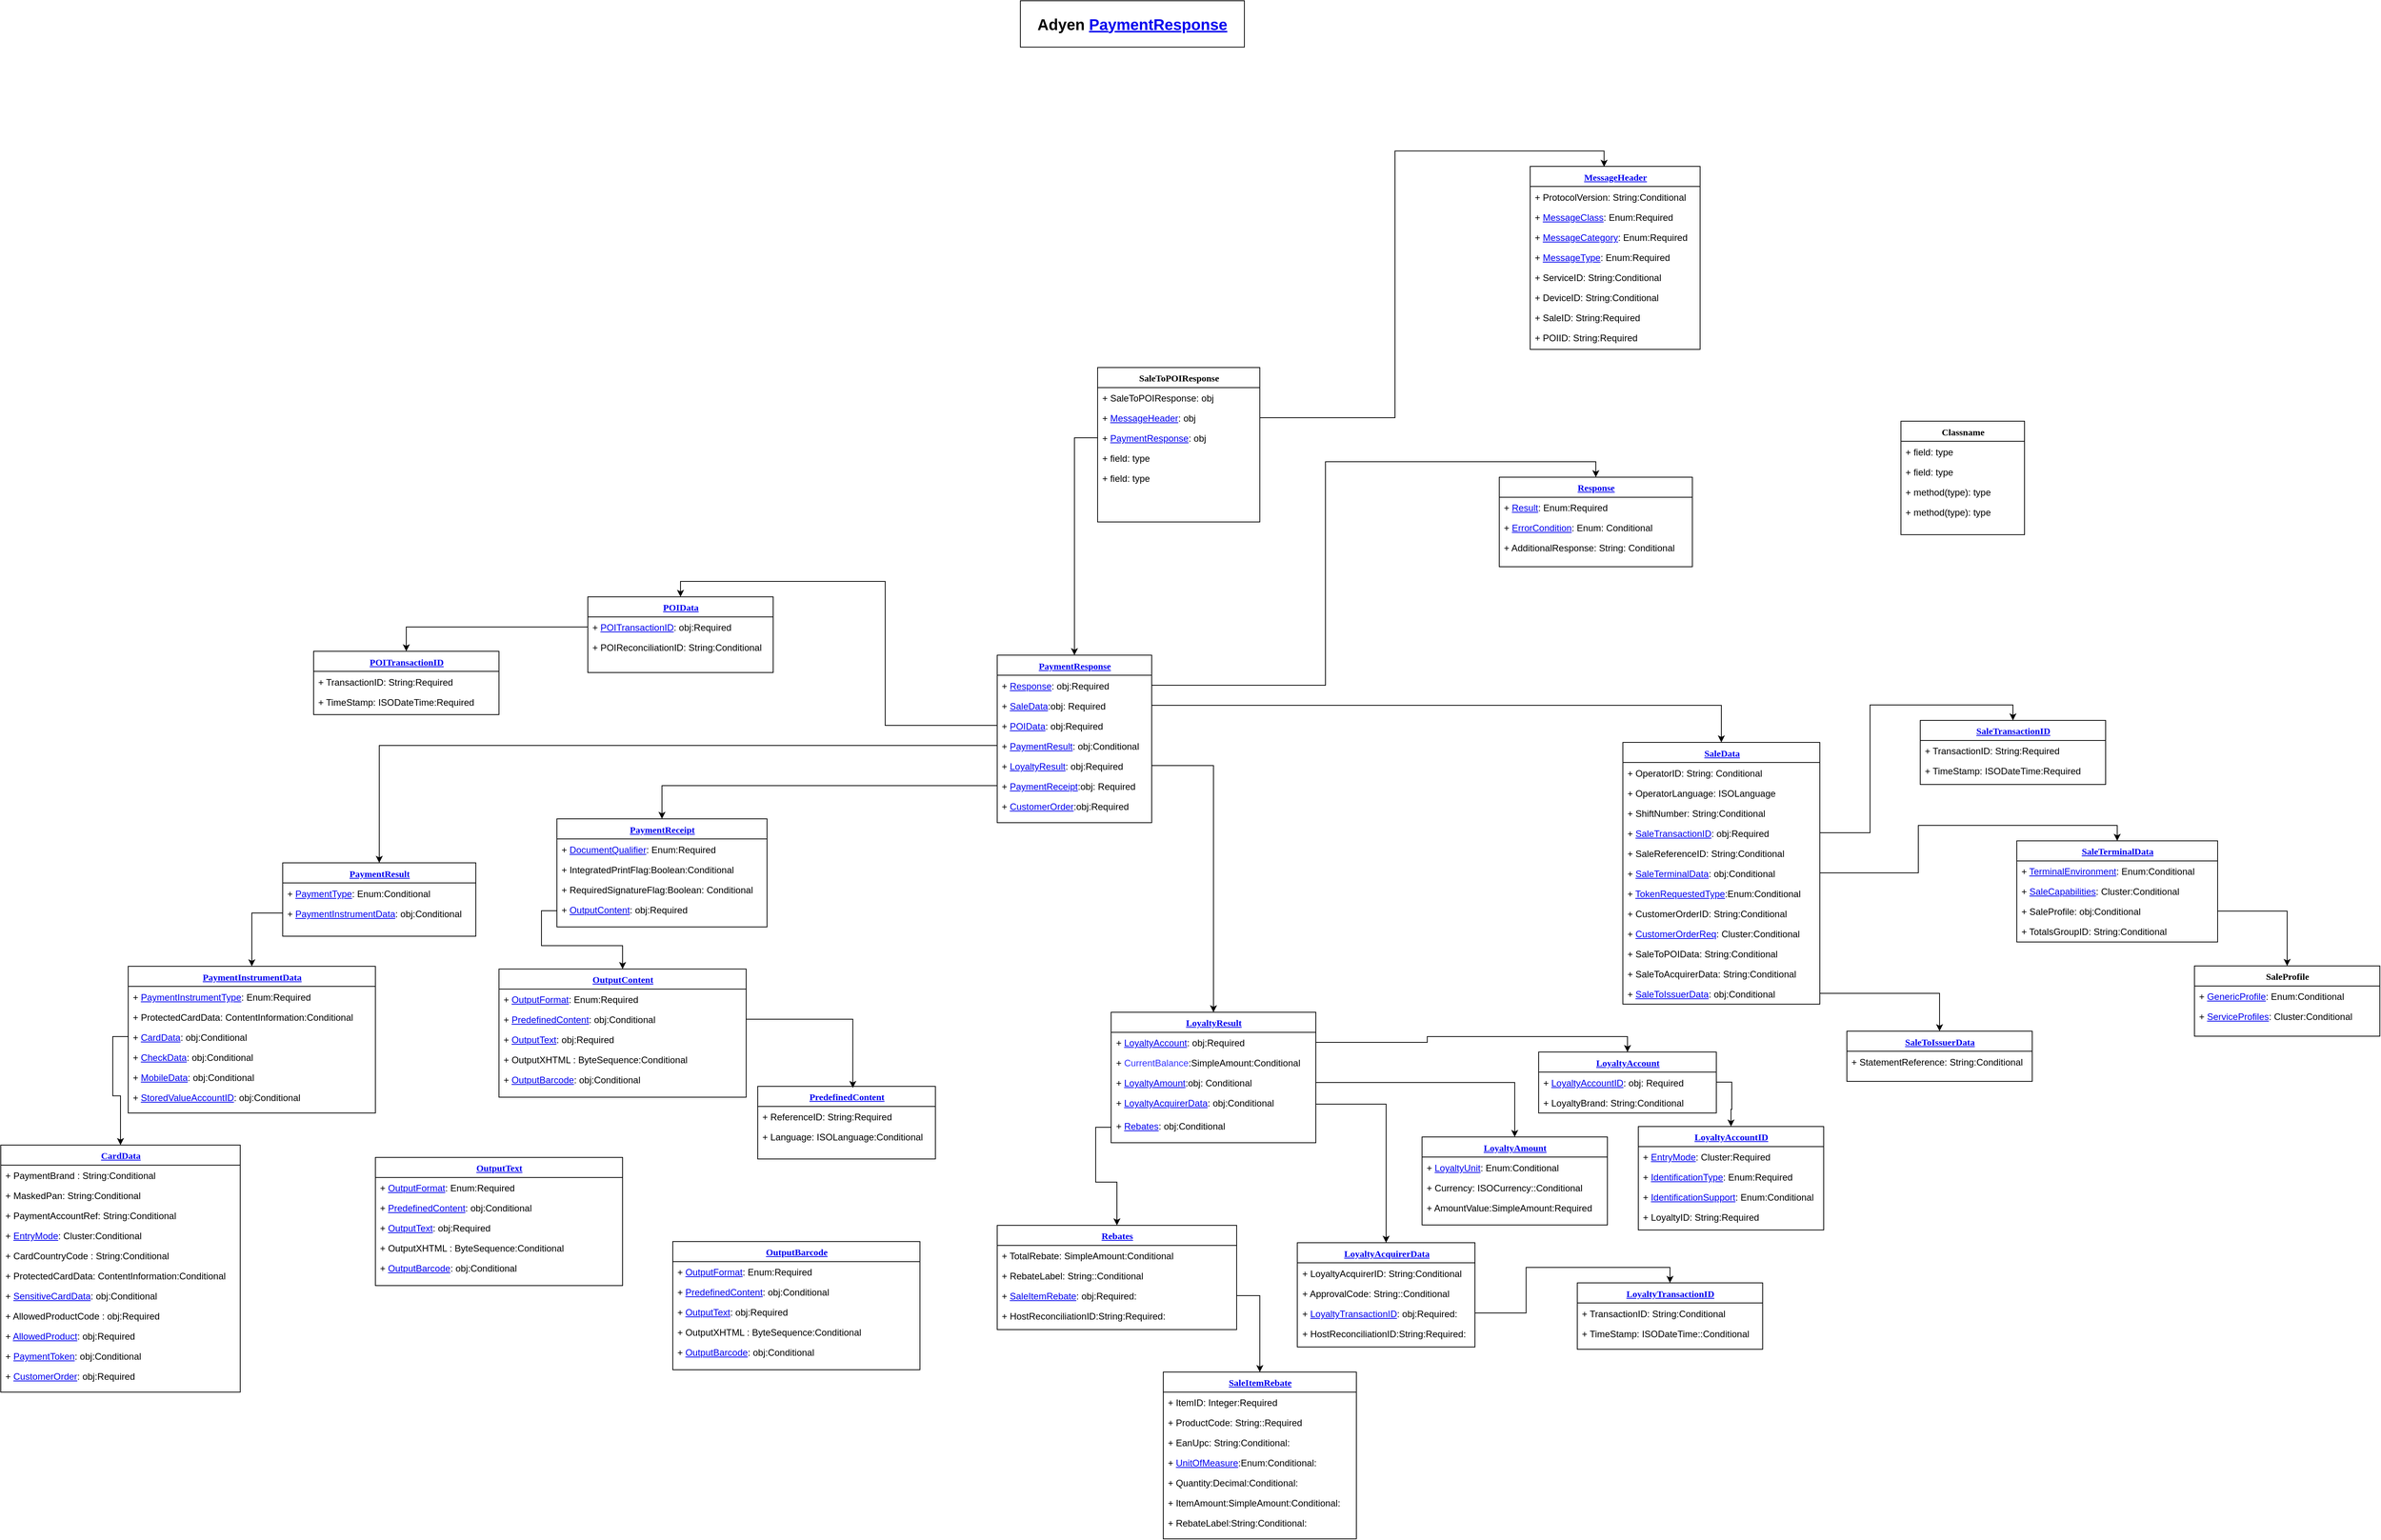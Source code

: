 <mxfile version="10.6.7" type="github"><diagram name="Page-1" id="9f46799a-70d6-7492-0946-bef42562c5a5"><mxGraphModel dx="3713" dy="1625" grid="1" gridSize="10" guides="1" tooltips="1" connect="1" arrows="1" fold="1" page="1" pageScale="1" pageWidth="1100" pageHeight="850" background="#ffffff" math="0" shadow="0"><root><mxCell id="0"/><mxCell id="1" parent="0"/><mxCell id="78961159f06e98e8-17" value="SaleToPOIResponse" style="swimlane;html=1;fontStyle=1;align=center;verticalAlign=top;childLayout=stackLayout;horizontal=1;startSize=26;horizontalStack=0;resizeParent=1;resizeLast=0;collapsible=1;marginBottom=0;swimlaneFillColor=#ffffff;rounded=0;shadow=0;comic=0;labelBackgroundColor=none;strokeColor=#000000;strokeWidth=1;fillColor=none;fontFamily=Verdana;fontSize=12;fontColor=#000000;" parent="1" vertex="1"><mxGeometry x="200" y="105" width="210" height="200" as="geometry"/></mxCell><mxCell id="78961159f06e98e8-21" value="+ SaleToPOIResponse: obj" style="text;html=1;strokeColor=none;fillColor=none;align=left;verticalAlign=top;spacingLeft=4;spacingRight=4;whiteSpace=wrap;overflow=hidden;rotatable=0;points=[[0,0.5],[1,0.5]];portConstraint=eastwest;" parent="78961159f06e98e8-17" vertex="1"><mxGeometry y="26" width="210" height="26" as="geometry"/></mxCell><mxCell id="78961159f06e98e8-23" value="+ &lt;a href=&quot;https://docs.adyen.com/point-of-sale/build-your-integration/terminal-api-reference/comadyennexomessageheader&quot;&gt;MessageHeader&lt;/a&gt;: obj" style="text;html=1;strokeColor=none;fillColor=none;align=left;verticalAlign=top;spacingLeft=4;spacingRight=4;whiteSpace=wrap;overflow=hidden;rotatable=0;points=[[0,0.5],[1,0.5]];portConstraint=eastwest;" parent="78961159f06e98e8-17" vertex="1"><mxGeometry y="52" width="210" height="26" as="geometry"/></mxCell><mxCell id="78961159f06e98e8-25" value="+ &lt;a href=&quot;https://docs.adyen.com/point-of-sale/build-your-integration/terminal-api-reference/comadyennexopaymentresponse&quot;&gt;PaymentResponse&lt;/a&gt;: obj" style="text;html=1;strokeColor=none;fillColor=none;align=left;verticalAlign=top;spacingLeft=4;spacingRight=4;whiteSpace=wrap;overflow=hidden;rotatable=0;points=[[0,0.5],[1,0.5]];portConstraint=eastwest;" parent="78961159f06e98e8-17" vertex="1"><mxGeometry y="78" width="210" height="26" as="geometry"/></mxCell><mxCell id="78961159f06e98e8-26" value="+ field: type" style="text;html=1;strokeColor=none;fillColor=none;align=left;verticalAlign=top;spacingLeft=4;spacingRight=4;whiteSpace=wrap;overflow=hidden;rotatable=0;points=[[0,0.5],[1,0.5]];portConstraint=eastwest;" parent="78961159f06e98e8-17" vertex="1"><mxGeometry y="104" width="210" height="26" as="geometry"/></mxCell><mxCell id="78961159f06e98e8-24" value="+ field: type" style="text;html=1;strokeColor=none;fillColor=none;align=left;verticalAlign=top;spacingLeft=4;spacingRight=4;whiteSpace=wrap;overflow=hidden;rotatable=0;points=[[0,0.5],[1,0.5]];portConstraint=eastwest;" parent="78961159f06e98e8-17" vertex="1"><mxGeometry y="130" width="210" height="26" as="geometry"/></mxCell><mxCell id="78961159f06e98e8-30" value="&lt;a href=&quot;https://docs.adyen.com/point-of-sale/build-your-integration/terminal-api-reference/comadyennexomessageheader/&quot;&gt;MessageHeader&lt;/a&gt;" style="swimlane;html=1;fontStyle=1;align=center;verticalAlign=top;childLayout=stackLayout;horizontal=1;startSize=26;horizontalStack=0;resizeParent=1;resizeLast=0;collapsible=1;marginBottom=0;swimlaneFillColor=#ffffff;rounded=0;shadow=0;comic=0;labelBackgroundColor=none;strokeColor=#000000;strokeWidth=1;fillColor=none;fontFamily=Verdana;fontSize=12;fontColor=#000000;" parent="1" vertex="1"><mxGeometry x="760" y="-155.5" width="220" height="237" as="geometry"/></mxCell><mxCell id="78961159f06e98e8-31" value="+ &lt;span&gt;ProtocolVersion&lt;/span&gt;: String:Conditional" style="text;html=1;strokeColor=none;fillColor=none;align=left;verticalAlign=top;spacingLeft=4;spacingRight=4;whiteSpace=wrap;overflow=hidden;rotatable=0;points=[[0,0.5],[1,0.5]];portConstraint=eastwest;" parent="78961159f06e98e8-30" vertex="1"><mxGeometry y="26" width="220" height="26" as="geometry"/></mxCell><mxCell id="78961159f06e98e8-32" value="+ &lt;span&gt;&lt;a href=&quot;https://docs.adyen.com/point-of-sale/build-your-integration/terminal-api-reference/comadyennexomessageclass&quot;&gt;MessageClass&lt;/a&gt;&lt;/span&gt;: Enum:Required" style="text;html=1;strokeColor=none;fillColor=none;align=left;verticalAlign=top;spacingLeft=4;spacingRight=4;whiteSpace=wrap;overflow=hidden;rotatable=0;points=[[0,0.5],[1,0.5]];portConstraint=eastwest;" parent="78961159f06e98e8-30" vertex="1"><mxGeometry y="52" width="220" height="26" as="geometry"/></mxCell><mxCell id="78961159f06e98e8-33" value="+ &lt;span&gt;&lt;a href=&quot;https://docs.adyen.com/point-of-sale/build-your-integration/terminal-api-reference/comadyennexomessagecategory&quot;&gt;MessageCategory&lt;/a&gt;&lt;/span&gt;: Enum:Required" style="text;html=1;strokeColor=none;fillColor=none;align=left;verticalAlign=top;spacingLeft=4;spacingRight=4;whiteSpace=wrap;overflow=hidden;rotatable=0;points=[[0,0.5],[1,0.5]];portConstraint=eastwest;" parent="78961159f06e98e8-30" vertex="1"><mxGeometry y="78" width="220" height="26" as="geometry"/></mxCell><mxCell id="78961159f06e98e8-34" value="+ &lt;span&gt;&lt;a href=&quot;https://docs.adyen.com/point-of-sale/build-your-integration/terminal-api-reference/comadyennexomessagetype&quot;&gt;MessageType&lt;/a&gt;&lt;/span&gt;: Enum:Required" style="text;html=1;strokeColor=none;fillColor=none;align=left;verticalAlign=top;spacingLeft=4;spacingRight=4;whiteSpace=wrap;overflow=hidden;rotatable=0;points=[[0,0.5],[1,0.5]];portConstraint=eastwest;" parent="78961159f06e98e8-30" vertex="1"><mxGeometry y="104" width="220" height="26" as="geometry"/></mxCell><mxCell id="78961159f06e98e8-36" value="+ &lt;span&gt;ServiceID&lt;/span&gt;: String:Conditional" style="text;html=1;strokeColor=none;fillColor=none;align=left;verticalAlign=top;spacingLeft=4;spacingRight=4;whiteSpace=wrap;overflow=hidden;rotatable=0;points=[[0,0.5],[1,0.5]];portConstraint=eastwest;" parent="78961159f06e98e8-30" vertex="1"><mxGeometry y="130" width="220" height="26" as="geometry"/></mxCell><mxCell id="78961159f06e98e8-37" value="+ &lt;span&gt;DeviceID&lt;/span&gt;: String:Conditional" style="text;html=1;strokeColor=none;fillColor=none;align=left;verticalAlign=top;spacingLeft=4;spacingRight=4;whiteSpace=wrap;overflow=hidden;rotatable=0;points=[[0,0.5],[1,0.5]];portConstraint=eastwest;" parent="78961159f06e98e8-30" vertex="1"><mxGeometry y="156" width="220" height="26" as="geometry"/></mxCell><mxCell id="rwNBtSE2Y3DVdJ4eYWlQ-2" value="+ &lt;span&gt;SaleID&lt;/span&gt;: String:Required" style="text;html=1;strokeColor=none;fillColor=none;align=left;verticalAlign=top;spacingLeft=4;spacingRight=4;whiteSpace=wrap;overflow=hidden;rotatable=0;points=[[0,0.5],[1,0.5]];portConstraint=eastwest;" parent="78961159f06e98e8-30" vertex="1"><mxGeometry y="182" width="220" height="26" as="geometry"/></mxCell><mxCell id="rwNBtSE2Y3DVdJ4eYWlQ-3" value="+ &lt;span&gt;POIID&lt;/span&gt;: String:Required" style="text;html=1;strokeColor=none;fillColor=none;align=left;verticalAlign=top;spacingLeft=4;spacingRight=4;whiteSpace=wrap;overflow=hidden;rotatable=0;points=[[0,0.5],[1,0.5]];portConstraint=eastwest;" parent="78961159f06e98e8-30" vertex="1"><mxGeometry y="208" width="220" height="26" as="geometry"/></mxCell><mxCell id="78961159f06e98e8-56" value="&lt;span&gt;&lt;a href=&quot;https://docs.adyen.com/point-of-sale/build-your-integration/terminal-api-reference/comadyennexosaledata&quot;&gt;SaleData&lt;/a&gt;&lt;/span&gt;" style="swimlane;html=1;fontStyle=1;align=center;verticalAlign=top;childLayout=stackLayout;horizontal=1;startSize=26;horizontalStack=0;resizeParent=1;resizeLast=0;collapsible=1;marginBottom=0;swimlaneFillColor=#ffffff;rounded=0;shadow=0;comic=0;labelBackgroundColor=none;strokeColor=#000000;strokeWidth=1;fillColor=none;fontFamily=Verdana;fontSize=12;fontColor=#000000;" parent="1" vertex="1"><mxGeometry x="880" y="590.5" width="255" height="339" as="geometry"/></mxCell><mxCell id="78961159f06e98e8-57" value="+ &lt;span&gt;OperatorID&lt;/span&gt;: String: Conditional" style="text;html=1;strokeColor=none;fillColor=none;align=left;verticalAlign=top;spacingLeft=4;spacingRight=4;whiteSpace=wrap;overflow=hidden;rotatable=0;points=[[0,0.5],[1,0.5]];portConstraint=eastwest;" parent="78961159f06e98e8-56" vertex="1"><mxGeometry y="26" width="255" height="26" as="geometry"/></mxCell><mxCell id="78961159f06e98e8-58" value="+ &lt;span&gt;OperatorLanguage&lt;/span&gt;: ISOLanguage" style="text;html=1;strokeColor=none;fillColor=none;align=left;verticalAlign=top;spacingLeft=4;spacingRight=4;whiteSpace=wrap;overflow=hidden;rotatable=0;points=[[0,0.5],[1,0.5]];portConstraint=eastwest;" parent="78961159f06e98e8-56" vertex="1"><mxGeometry y="52" width="255" height="26" as="geometry"/></mxCell><mxCell id="78961159f06e98e8-59" value="+ &lt;span&gt;ShiftNumber&lt;/span&gt;: String:Conditional" style="text;html=1;strokeColor=none;fillColor=none;align=left;verticalAlign=top;spacingLeft=4;spacingRight=4;whiteSpace=wrap;overflow=hidden;rotatable=0;points=[[0,0.5],[1,0.5]];portConstraint=eastwest;" parent="78961159f06e98e8-56" vertex="1"><mxGeometry y="78" width="255" height="26" as="geometry"/></mxCell><mxCell id="78961159f06e98e8-60" value="+ &lt;span&gt;&lt;a href=&quot;https://docs.adyen.com/point-of-sale/build-your-integration/terminal-api-reference/comadyennexotransactionidtype&quot;&gt;SaleTransactionID&lt;/a&gt;&lt;/span&gt;: obj:Required" style="text;html=1;strokeColor=none;fillColor=none;align=left;verticalAlign=top;spacingLeft=4;spacingRight=4;whiteSpace=wrap;overflow=hidden;rotatable=0;points=[[0,0.5],[1,0.5]];portConstraint=eastwest;" parent="78961159f06e98e8-56" vertex="1"><mxGeometry y="104" width="255" height="26" as="geometry"/></mxCell><mxCell id="rwNBtSE2Y3DVdJ4eYWlQ-9" value="+ &lt;span&gt;SaleReferenceID&lt;/span&gt;: String:Conditional" style="text;html=1;strokeColor=none;fillColor=none;align=left;verticalAlign=top;spacingLeft=4;spacingRight=4;whiteSpace=wrap;overflow=hidden;rotatable=0;points=[[0,0.5],[1,0.5]];portConstraint=eastwest;" parent="78961159f06e98e8-56" vertex="1"><mxGeometry y="130" width="255" height="26" as="geometry"/></mxCell><mxCell id="78961159f06e98e8-61" value="+ &lt;span&gt;&lt;a href=&quot;https://docs.adyen.com/point-of-sale/build-your-integration/terminal-api-reference/comadyennexosaleterminaldata&quot;&gt;SaleTerminalData&lt;/a&gt;&lt;/span&gt;: obj:Conditional" style="text;html=1;strokeColor=none;fillColor=none;align=left;verticalAlign=top;spacingLeft=4;spacingRight=4;whiteSpace=wrap;overflow=hidden;rotatable=0;points=[[0,0.5],[1,0.5]];portConstraint=eastwest;" parent="78961159f06e98e8-56" vertex="1"><mxGeometry y="156" width="255" height="26" as="geometry"/></mxCell><mxCell id="78961159f06e98e8-62" value="+ &lt;span&gt;&lt;a href=&quot;https://docs.adyen.com/point-of-sale/build-your-integration/terminal-api-reference/comadyennexotokenrequestedtype&quot;&gt;TokenRequestedType&lt;/a&gt;&lt;/span&gt;:Enum:Conditional" style="text;html=1;strokeColor=none;fillColor=none;align=left;verticalAlign=top;spacingLeft=4;spacingRight=4;whiteSpace=wrap;overflow=hidden;rotatable=0;points=[[0,0.5],[1,0.5]];portConstraint=eastwest;" parent="78961159f06e98e8-56" vertex="1"><mxGeometry y="182" width="255" height="26" as="geometry"/></mxCell><mxCell id="78961159f06e98e8-63" value="+ &lt;span&gt;CustomerOrderID&lt;/span&gt;: String:Conditional" style="text;html=1;strokeColor=none;fillColor=none;align=left;verticalAlign=top;spacingLeft=4;spacingRight=4;whiteSpace=wrap;overflow=hidden;rotatable=0;points=[[0,0.5],[1,0.5]];portConstraint=eastwest;" parent="78961159f06e98e8-56" vertex="1"><mxGeometry y="208" width="255" height="26" as="geometry"/></mxCell><mxCell id="rwNBtSE2Y3DVdJ4eYWlQ-27" value="+ &lt;span&gt;&lt;a href=&quot;https://docs.adyen.com/point-of-sale/build-your-integration/terminal-api-reference/comadyennexocustomerorderreq&quot;&gt;CustomerOrderReq&lt;/a&gt;&lt;/span&gt;: Cluster:Conditional" style="text;html=1;strokeColor=none;fillColor=none;align=left;verticalAlign=top;spacingLeft=4;spacingRight=4;whiteSpace=wrap;overflow=hidden;rotatable=0;points=[[0,0.5],[1,0.5]];portConstraint=eastwest;" parent="78961159f06e98e8-56" vertex="1"><mxGeometry y="234" width="255" height="26" as="geometry"/></mxCell><mxCell id="rwNBtSE2Y3DVdJ4eYWlQ-28" value="+ &lt;span&gt;SaleToPOIData&lt;/span&gt;: String:Conditional" style="text;html=1;strokeColor=none;fillColor=none;align=left;verticalAlign=top;spacingLeft=4;spacingRight=4;whiteSpace=wrap;overflow=hidden;rotatable=0;points=[[0,0.5],[1,0.5]];portConstraint=eastwest;" parent="78961159f06e98e8-56" vertex="1"><mxGeometry y="260" width="255" height="26" as="geometry"/></mxCell><mxCell id="rwNBtSE2Y3DVdJ4eYWlQ-29" value="+ &lt;span&gt;SaleToAcquirerData&lt;/span&gt;: String:Conditional" style="text;html=1;strokeColor=none;fillColor=none;align=left;verticalAlign=top;spacingLeft=4;spacingRight=4;whiteSpace=wrap;overflow=hidden;rotatable=0;points=[[0,0.5],[1,0.5]];portConstraint=eastwest;" parent="78961159f06e98e8-56" vertex="1"><mxGeometry y="286" width="255" height="26" as="geometry"/></mxCell><mxCell id="rwNBtSE2Y3DVdJ4eYWlQ-30" value="+ &lt;span&gt;&lt;a href=&quot;https://docs.adyen.com/point-of-sale/build-your-integration/terminal-api-reference/comadyennexosaletoissuerdata&quot;&gt;SaleToIssuerData&lt;/a&gt;&lt;/span&gt;: obj:Conditional" style="text;html=1;strokeColor=none;fillColor=none;align=left;verticalAlign=top;spacingLeft=4;spacingRight=4;whiteSpace=wrap;overflow=hidden;rotatable=0;points=[[0,0.5],[1,0.5]];portConstraint=eastwest;" parent="78961159f06e98e8-56" vertex="1"><mxGeometry y="312" width="255" height="26" as="geometry"/></mxCell><mxCell id="78961159f06e98e8-69" value="&lt;a href=&quot;https://docs.adyen.com/point-of-sale/build-your-integration/terminal-api-reference/comadyennexopaymentresponse&quot;&gt;PaymentResponse&lt;/a&gt;" style="swimlane;html=1;fontStyle=1;align=center;verticalAlign=top;childLayout=stackLayout;horizontal=1;startSize=26;horizontalStack=0;resizeParent=1;resizeLast=0;collapsible=1;marginBottom=0;swimlaneFillColor=#ffffff;rounded=0;shadow=0;comic=0;labelBackgroundColor=none;strokeColor=#000000;strokeWidth=1;fillColor=none;fontFamily=Verdana;fontSize=12;fontColor=#000000;" parent="1" vertex="1"><mxGeometry x="70" y="477.5" width="200" height="217" as="geometry"/></mxCell><mxCell id="78961159f06e98e8-70" value="+ &lt;span&gt;&lt;a href=&quot;https://docs.adyen.com/point-of-sale/build-your-integration/terminal-api-reference/comadyennexoresponse&quot;&gt;Response&lt;/a&gt;&lt;/span&gt;: obj:Required" style="text;html=1;strokeColor=none;fillColor=none;align=left;verticalAlign=top;spacingLeft=4;spacingRight=4;whiteSpace=wrap;overflow=hidden;rotatable=0;points=[[0,0.5],[1,0.5]];portConstraint=eastwest;" parent="78961159f06e98e8-69" vertex="1"><mxGeometry y="26" width="200" height="26" as="geometry"/></mxCell><mxCell id="78961159f06e98e8-71" value="+ &lt;span&gt;&lt;a href=&quot;https://docs.adyen.com/point-of-sale/build-your-integration/terminal-api-reference/comadyennexosaledata&quot;&gt;SaleData&lt;/a&gt;&lt;/span&gt;:obj: Required" style="text;html=1;strokeColor=none;fillColor=none;align=left;verticalAlign=top;spacingLeft=4;spacingRight=4;whiteSpace=wrap;overflow=hidden;rotatable=0;points=[[0,0.5],[1,0.5]];portConstraint=eastwest;" parent="78961159f06e98e8-69" vertex="1"><mxGeometry y="52" width="200" height="26" as="geometry"/></mxCell><mxCell id="78961159f06e98e8-72" value="+ &lt;span&gt;&lt;a href=&quot;https://docs.adyen.com/point-of-sale/build-your-integration/terminal-api-reference/comadyennexopoidata&quot;&gt;POIData&lt;/a&gt;&lt;/span&gt;: obj:Required" style="text;html=1;strokeColor=none;fillColor=none;align=left;verticalAlign=top;spacingLeft=4;spacingRight=4;whiteSpace=wrap;overflow=hidden;rotatable=0;points=[[0,0.5],[1,0.5]];portConstraint=eastwest;" parent="78961159f06e98e8-69" vertex="1"><mxGeometry y="78" width="200" height="26" as="geometry"/></mxCell><mxCell id="78961159f06e98e8-74" value="+ &lt;span&gt;&lt;a href=&quot;https://docs.adyen.com/point-of-sale/build-your-integration/terminal-api-reference/comadyennexopaymentresult&quot;&gt;PaymentResult&lt;/a&gt;&lt;/span&gt;: obj:Conditional" style="text;html=1;strokeColor=none;fillColor=none;align=left;verticalAlign=top;spacingLeft=4;spacingRight=4;whiteSpace=wrap;overflow=hidden;rotatable=0;points=[[0,0.5],[1,0.5]];portConstraint=eastwest;" parent="78961159f06e98e8-69" vertex="1"><mxGeometry y="104" width="200" height="26" as="geometry"/></mxCell><mxCell id="78961159f06e98e8-75" value="+ &lt;span&gt;&lt;a href=&quot;https://docs.adyen.com/point-of-sale/build-your-integration/terminal-api-reference/comadyennexoloyaltyresult&quot;&gt;LoyaltyResult&lt;/a&gt;&lt;/span&gt;: obj:Required" style="text;html=1;strokeColor=none;fillColor=none;align=left;verticalAlign=top;spacingLeft=4;spacingRight=4;whiteSpace=wrap;overflow=hidden;rotatable=0;points=[[0,0.5],[1,0.5]];portConstraint=eastwest;" parent="78961159f06e98e8-69" vertex="1"><mxGeometry y="130" width="200" height="26" as="geometry"/></mxCell><mxCell id="78961159f06e98e8-76" value="+ &lt;span&gt;&lt;a href=&quot;https://docs.adyen.com/point-of-sale/build-your-integration/terminal-api-reference/comadyennexopaymentreceipt&quot;&gt;PaymentReceipt&lt;/a&gt;&lt;/span&gt;:obj: Required" style="text;html=1;strokeColor=none;fillColor=none;align=left;verticalAlign=top;spacingLeft=4;spacingRight=4;whiteSpace=wrap;overflow=hidden;rotatable=0;points=[[0,0.5],[1,0.5]];portConstraint=eastwest;" parent="78961159f06e98e8-69" vertex="1"><mxGeometry y="156" width="200" height="26" as="geometry"/></mxCell><mxCell id="78961159f06e98e8-78" value="+ &lt;span&gt;&lt;a href=&quot;https://docs.adyen.com/point-of-sale/build-your-integration/terminal-api-reference/comadyennexocustomerorder&quot;&gt;CustomerOrder&lt;/a&gt;&lt;/span&gt;:obj:Required" style="text;html=1;strokeColor=none;fillColor=none;align=left;verticalAlign=top;spacingLeft=4;spacingRight=4;whiteSpace=wrap;overflow=hidden;rotatable=0;points=[[0,0.5],[1,0.5]];portConstraint=eastwest;" parent="78961159f06e98e8-69" vertex="1"><mxGeometry y="182" width="200" height="26" as="geometry"/></mxCell><mxCell id="78961159f06e98e8-82" value="&lt;span&gt;&lt;a href=&quot;https://docs.adyen.com/point-of-sale/build-your-integration/terminal-api-reference/comadyennexoresponse&quot;&gt;Response&lt;/a&gt;&lt;/span&gt;" style="swimlane;html=1;fontStyle=1;align=center;verticalAlign=top;childLayout=stackLayout;horizontal=1;startSize=26;horizontalStack=0;resizeParent=1;resizeLast=0;collapsible=1;marginBottom=0;swimlaneFillColor=#ffffff;rounded=0;shadow=0;comic=0;labelBackgroundColor=none;strokeColor=#000000;strokeWidth=1;fillColor=none;fontFamily=Verdana;fontSize=12;fontColor=#000000;" parent="1" vertex="1"><mxGeometry x="720" y="247" width="250" height="116" as="geometry"><mxRectangle x="440" y="364" width="90" height="26" as="alternateBounds"/></mxGeometry></mxCell><mxCell id="78961159f06e98e8-83" value="+ &lt;span&gt;&lt;a href=&quot;https://docs.adyen.com/point-of-sale/build-your-integration/terminal-api-reference/comadyennexoresult&quot;&gt;Result&lt;/a&gt;&lt;/span&gt;: Enum:Required" style="text;html=1;strokeColor=none;fillColor=none;align=left;verticalAlign=top;spacingLeft=4;spacingRight=4;whiteSpace=wrap;overflow=hidden;rotatable=0;points=[[0,0.5],[1,0.5]];portConstraint=eastwest;" parent="78961159f06e98e8-82" vertex="1"><mxGeometry y="26" width="250" height="26" as="geometry"/></mxCell><mxCell id="78961159f06e98e8-84" value="+ &lt;span&gt;&lt;a href=&quot;https://docs.adyen.com/point-of-sale/build-your-integration/terminal-api-reference/comadyennexoerrorcondition&quot;&gt;ErrorCondition&lt;/a&gt;&lt;/span&gt;: Enum: Conditional" style="text;html=1;strokeColor=none;fillColor=none;align=left;verticalAlign=top;spacingLeft=4;spacingRight=4;whiteSpace=wrap;overflow=hidden;rotatable=0;points=[[0,0.5],[1,0.5]];portConstraint=eastwest;" parent="78961159f06e98e8-82" vertex="1"><mxGeometry y="52" width="250" height="26" as="geometry"/></mxCell><mxCell id="78961159f06e98e8-85" value="+ &lt;span&gt;AdditionalResponse&lt;/span&gt;: String: Conditional" style="text;html=1;strokeColor=none;fillColor=none;align=left;verticalAlign=top;spacingLeft=4;spacingRight=4;whiteSpace=wrap;overflow=hidden;rotatable=0;points=[[0,0.5],[1,0.5]];portConstraint=eastwest;" parent="78961159f06e98e8-82" vertex="1"><mxGeometry y="78" width="250" height="26" as="geometry"/></mxCell><mxCell id="78961159f06e98e8-95" value="&lt;span&gt;&lt;a href=&quot;https://docs.adyen.com/point-of-sale/build-your-integration/terminal-api-reference/comadyennexotransactionidtype&quot;&gt;SaleTransactionID&lt;/a&gt;&lt;/span&gt;" style="swimlane;html=1;fontStyle=1;align=center;verticalAlign=top;childLayout=stackLayout;horizontal=1;startSize=26;horizontalStack=0;resizeParent=1;resizeLast=0;collapsible=1;marginBottom=0;swimlaneFillColor=#ffffff;rounded=0;shadow=0;comic=0;labelBackgroundColor=none;strokeColor=#000000;strokeWidth=1;fillColor=none;fontFamily=Verdana;fontSize=12;fontColor=#000000;" parent="1" vertex="1"><mxGeometry x="1265" y="562" width="240" height="83" as="geometry"/></mxCell><mxCell id="78961159f06e98e8-96" value="+ &lt;span&gt;TransactionID&lt;/span&gt;: String:Required" style="text;html=1;strokeColor=none;fillColor=none;align=left;verticalAlign=top;spacingLeft=4;spacingRight=4;whiteSpace=wrap;overflow=hidden;rotatable=0;points=[[0,0.5],[1,0.5]];portConstraint=eastwest;" parent="78961159f06e98e8-95" vertex="1"><mxGeometry y="26" width="240" height="26" as="geometry"/></mxCell><mxCell id="78961159f06e98e8-97" value="+ &lt;span&gt;TimeStamp&lt;/span&gt;: &lt;span&gt;ISODateTime:Required&lt;/span&gt;" style="text;html=1;strokeColor=none;fillColor=none;align=left;verticalAlign=top;spacingLeft=4;spacingRight=4;whiteSpace=wrap;overflow=hidden;rotatable=0;points=[[0,0.5],[1,0.5]];portConstraint=eastwest;" parent="78961159f06e98e8-95" vertex="1"><mxGeometry y="52" width="240" height="26" as="geometry"/></mxCell><mxCell id="78961159f06e98e8-108" value="Classname" style="swimlane;html=1;fontStyle=1;align=center;verticalAlign=top;childLayout=stackLayout;horizontal=1;startSize=26;horizontalStack=0;resizeParent=1;resizeLast=0;collapsible=1;marginBottom=0;swimlaneFillColor=#ffffff;rounded=0;shadow=0;comic=0;labelBackgroundColor=none;strokeColor=#000000;strokeWidth=1;fillColor=none;fontFamily=Verdana;fontSize=12;fontColor=#000000;" parent="1" vertex="1"><mxGeometry x="1240" y="174.5" width="160" height="147" as="geometry"/></mxCell><mxCell id="78961159f06e98e8-109" value="+ field: type" style="text;html=1;strokeColor=none;fillColor=none;align=left;verticalAlign=top;spacingLeft=4;spacingRight=4;whiteSpace=wrap;overflow=hidden;rotatable=0;points=[[0,0.5],[1,0.5]];portConstraint=eastwest;" parent="78961159f06e98e8-108" vertex="1"><mxGeometry y="26" width="160" height="26" as="geometry"/></mxCell><mxCell id="78961159f06e98e8-110" value="+ field: type" style="text;html=1;strokeColor=none;fillColor=none;align=left;verticalAlign=top;spacingLeft=4;spacingRight=4;whiteSpace=wrap;overflow=hidden;rotatable=0;points=[[0,0.5],[1,0.5]];portConstraint=eastwest;" parent="78961159f06e98e8-108" vertex="1"><mxGeometry y="52" width="160" height="26" as="geometry"/></mxCell><mxCell id="78961159f06e98e8-117" value="+ method(type): type" style="text;html=1;strokeColor=none;fillColor=none;align=left;verticalAlign=top;spacingLeft=4;spacingRight=4;whiteSpace=wrap;overflow=hidden;rotatable=0;points=[[0,0.5],[1,0.5]];portConstraint=eastwest;" parent="78961159f06e98e8-108" vertex="1"><mxGeometry y="78" width="160" height="26" as="geometry"/></mxCell><mxCell id="78961159f06e98e8-120" value="+ method(type): type" style="text;html=1;strokeColor=none;fillColor=none;align=left;verticalAlign=top;spacingLeft=4;spacingRight=4;whiteSpace=wrap;overflow=hidden;rotatable=0;points=[[0,0.5],[1,0.5]];portConstraint=eastwest;" parent="78961159f06e98e8-108" vertex="1"><mxGeometry y="104" width="160" height="30" as="geometry"/></mxCell><mxCell id="rwNBtSE2Y3DVdJ4eYWlQ-4" style="edgeStyle=orthogonalEdgeStyle;rounded=0;orthogonalLoop=1;jettySize=auto;html=1;entryX=0.435;entryY=0.002;entryDx=0;entryDy=0;entryPerimeter=0;" parent="1" source="78961159f06e98e8-23" target="78961159f06e98e8-30" edge="1"><mxGeometry relative="1" as="geometry"><mxPoint x="650" y="-150" as="targetPoint"/></mxGeometry></mxCell><mxCell id="rwNBtSE2Y3DVdJ4eYWlQ-7" style="edgeStyle=orthogonalEdgeStyle;rounded=0;orthogonalLoop=1;jettySize=auto;html=1;entryX=0.5;entryY=0;entryDx=0;entryDy=0;" parent="1" source="78961159f06e98e8-70" target="78961159f06e98e8-82" edge="1"><mxGeometry relative="1" as="geometry"/></mxCell><mxCell id="rwNBtSE2Y3DVdJ4eYWlQ-8" style="edgeStyle=orthogonalEdgeStyle;rounded=0;orthogonalLoop=1;jettySize=auto;html=1;" parent="1" source="78961159f06e98e8-25" target="78961159f06e98e8-69" edge="1"><mxGeometry relative="1" as="geometry"/></mxCell><mxCell id="rwNBtSE2Y3DVdJ4eYWlQ-10" style="edgeStyle=orthogonalEdgeStyle;rounded=0;orthogonalLoop=1;jettySize=auto;html=1;entryX=0.5;entryY=0;entryDx=0;entryDy=0;" parent="1" source="78961159f06e98e8-60" target="78961159f06e98e8-95" edge="1"><mxGeometry relative="1" as="geometry"/></mxCell><mxCell id="rwNBtSE2Y3DVdJ4eYWlQ-11" value="&lt;span&gt;&lt;a href=&quot;https://docs.adyen.com/point-of-sale/build-your-integration/terminal-api-reference/comadyennexosaleterminaldata&quot;&gt;SaleTerminalData&lt;/a&gt;&lt;/span&gt;" style="swimlane;html=1;fontStyle=1;align=center;verticalAlign=top;childLayout=stackLayout;horizontal=1;startSize=26;horizontalStack=0;resizeParent=1;resizeLast=0;collapsible=1;marginBottom=0;swimlaneFillColor=#ffffff;rounded=0;shadow=0;comic=0;labelBackgroundColor=none;strokeColor=#000000;strokeWidth=1;fillColor=none;fontFamily=Verdana;fontSize=12;fontColor=#000000;" parent="1" vertex="1"><mxGeometry x="1390" y="718" width="260" height="131" as="geometry"/></mxCell><mxCell id="rwNBtSE2Y3DVdJ4eYWlQ-12" value="+ &lt;span&gt;&lt;a href=&quot;https://docs.adyen.com/point-of-sale/build-your-integration/terminal-api-reference/comadyennexoterminalenvironment&quot;&gt;TerminalEnvironment&lt;/a&gt;&lt;/span&gt;: Enum:Conditional" style="text;html=1;strokeColor=none;fillColor=none;align=left;verticalAlign=top;spacingLeft=4;spacingRight=4;whiteSpace=wrap;overflow=hidden;rotatable=0;points=[[0,0.5],[1,0.5]];portConstraint=eastwest;" parent="rwNBtSE2Y3DVdJ4eYWlQ-11" vertex="1"><mxGeometry y="26" width="260" height="26" as="geometry"/></mxCell><mxCell id="rwNBtSE2Y3DVdJ4eYWlQ-16" value="+ &lt;span&gt;&lt;a href=&quot;https://docs.adyen.com/point-of-sale/build-your-integration/terminal-api-reference/comadyennexosalecapabilities&quot;&gt;SaleCapabilities&lt;/a&gt;&lt;/span&gt;: &lt;span&gt;Cluster&lt;/span&gt;&lt;span&gt;:Conditional&lt;/span&gt;" style="text;html=1;strokeColor=none;fillColor=none;align=left;verticalAlign=top;spacingLeft=4;spacingRight=4;whiteSpace=wrap;overflow=hidden;rotatable=0;points=[[0,0.5],[1,0.5]];portConstraint=eastwest;" parent="rwNBtSE2Y3DVdJ4eYWlQ-11" vertex="1"><mxGeometry y="52" width="260" height="26" as="geometry"/></mxCell><mxCell id="rwNBtSE2Y3DVdJ4eYWlQ-14" value="+ &lt;span&gt;SaleProfile&lt;/span&gt;: obj&lt;span&gt;:Conditional&lt;/span&gt;" style="text;html=1;strokeColor=none;fillColor=none;align=left;verticalAlign=top;spacingLeft=4;spacingRight=4;whiteSpace=wrap;overflow=hidden;rotatable=0;points=[[0,0.5],[1,0.5]];portConstraint=eastwest;" parent="rwNBtSE2Y3DVdJ4eYWlQ-11" vertex="1"><mxGeometry y="78" width="260" height="26" as="geometry"/></mxCell><mxCell id="rwNBtSE2Y3DVdJ4eYWlQ-15" value="+ &lt;span&gt;TotalsGroupID&lt;/span&gt;: String&lt;span&gt;:Conditional&lt;/span&gt;" style="text;html=1;strokeColor=none;fillColor=none;align=left;verticalAlign=top;spacingLeft=4;spacingRight=4;whiteSpace=wrap;overflow=hidden;rotatable=0;points=[[0,0.5],[1,0.5]];portConstraint=eastwest;" parent="rwNBtSE2Y3DVdJ4eYWlQ-11" vertex="1"><mxGeometry y="104" width="260" height="27" as="geometry"/></mxCell><mxCell id="rwNBtSE2Y3DVdJ4eYWlQ-17" value="&lt;span&gt;SaleProfile&lt;/span&gt;" style="swimlane;html=1;fontStyle=1;align=center;verticalAlign=top;childLayout=stackLayout;horizontal=1;startSize=26;horizontalStack=0;resizeParent=1;resizeLast=0;collapsible=1;marginBottom=0;swimlaneFillColor=#ffffff;rounded=0;shadow=0;comic=0;labelBackgroundColor=none;strokeColor=#000000;strokeWidth=1;fillColor=none;fontFamily=Verdana;fontSize=12;fontColor=#000000;" parent="1" vertex="1"><mxGeometry x="1620" y="880" width="240" height="91" as="geometry"/></mxCell><mxCell id="rwNBtSE2Y3DVdJ4eYWlQ-18" value="+ &lt;span&gt;&lt;a href=&quot;https://docs.adyen.com/point-of-sale/build-your-integration/terminal-api-reference/comadyennexogenericprofile&quot;&gt;GenericProfile&lt;/a&gt;&lt;/span&gt;: Enum:Conditional" style="text;html=1;strokeColor=none;fillColor=none;align=left;verticalAlign=top;spacingLeft=4;spacingRight=4;whiteSpace=wrap;overflow=hidden;rotatable=0;points=[[0,0.5],[1,0.5]];portConstraint=eastwest;" parent="rwNBtSE2Y3DVdJ4eYWlQ-17" vertex="1"><mxGeometry y="26" width="240" height="26" as="geometry"/></mxCell><mxCell id="rwNBtSE2Y3DVdJ4eYWlQ-19" value="+ &lt;span&gt;&lt;a href=&quot;https://docs.adyen.com/point-of-sale/build-your-integration/terminal-api-reference/comadyennexoserviceprofiles&quot;&gt;ServiceProfiles&lt;/a&gt;&lt;/span&gt;: Cluster:Conditional" style="text;html=1;strokeColor=none;fillColor=none;align=left;verticalAlign=top;spacingLeft=4;spacingRight=4;whiteSpace=wrap;overflow=hidden;rotatable=0;points=[[0,0.5],[1,0.5]];portConstraint=eastwest;" parent="rwNBtSE2Y3DVdJ4eYWlQ-17" vertex="1"><mxGeometry y="52" width="240" height="26" as="geometry"/></mxCell><mxCell id="rwNBtSE2Y3DVdJ4eYWlQ-23" style="edgeStyle=orthogonalEdgeStyle;rounded=0;orthogonalLoop=1;jettySize=auto;html=1;entryX=0.5;entryY=0;entryDx=0;entryDy=0;" parent="1" source="rwNBtSE2Y3DVdJ4eYWlQ-14" target="rwNBtSE2Y3DVdJ4eYWlQ-17" edge="1"><mxGeometry relative="1" as="geometry"/></mxCell><mxCell id="rwNBtSE2Y3DVdJ4eYWlQ-31" value="&lt;span&gt;&lt;a href=&quot;https://docs.adyen.com/point-of-sale/build-your-integration/terminal-api-reference/comadyennexosaletoissuerdata&quot;&gt;SaleToIssuerData&lt;/a&gt;&lt;/span&gt;" style="swimlane;html=1;fontStyle=1;align=center;verticalAlign=top;childLayout=stackLayout;horizontal=1;startSize=26;horizontalStack=0;resizeParent=1;resizeLast=0;collapsible=1;marginBottom=0;swimlaneFillColor=#ffffff;rounded=0;shadow=0;comic=0;labelBackgroundColor=none;strokeColor=#000000;strokeWidth=1;fillColor=none;fontFamily=Verdana;fontSize=12;fontColor=#000000;" parent="1" vertex="1"><mxGeometry x="1170" y="964.5" width="240" height="65" as="geometry"/></mxCell><mxCell id="rwNBtSE2Y3DVdJ4eYWlQ-32" value="+ &lt;span&gt;StatementReference&lt;/span&gt;: String:Conditional" style="text;html=1;strokeColor=none;fillColor=none;align=left;verticalAlign=top;spacingLeft=4;spacingRight=4;whiteSpace=wrap;overflow=hidden;rotatable=0;points=[[0,0.5],[1,0.5]];portConstraint=eastwest;" parent="rwNBtSE2Y3DVdJ4eYWlQ-31" vertex="1"><mxGeometry y="26" width="240" height="26" as="geometry"/></mxCell><mxCell id="rwNBtSE2Y3DVdJ4eYWlQ-34" style="edgeStyle=orthogonalEdgeStyle;rounded=0;orthogonalLoop=1;jettySize=auto;html=1;entryX=0.5;entryY=0;entryDx=0;entryDy=0;" parent="1" source="rwNBtSE2Y3DVdJ4eYWlQ-30" target="rwNBtSE2Y3DVdJ4eYWlQ-31" edge="1"><mxGeometry relative="1" as="geometry"/></mxCell><mxCell id="rwNBtSE2Y3DVdJ4eYWlQ-35" style="edgeStyle=orthogonalEdgeStyle;rounded=0;orthogonalLoop=1;jettySize=auto;html=1;entryX=0.5;entryY=0;entryDx=0;entryDy=0;" parent="1" source="78961159f06e98e8-71" target="78961159f06e98e8-56" edge="1"><mxGeometry relative="1" as="geometry"/></mxCell><mxCell id="rwNBtSE2Y3DVdJ4eYWlQ-36" style="edgeStyle=orthogonalEdgeStyle;rounded=0;orthogonalLoop=1;jettySize=auto;html=1;entryX=0.5;entryY=0;entryDx=0;entryDy=0;" parent="1" source="78961159f06e98e8-61" target="rwNBtSE2Y3DVdJ4eYWlQ-11" edge="1"><mxGeometry relative="1" as="geometry"/></mxCell><mxCell id="rwNBtSE2Y3DVdJ4eYWlQ-37" value="&lt;span&gt;&lt;a href=&quot;https://docs.adyen.com/point-of-sale/build-your-integration/terminal-api-reference/comadyennexopoidata&quot;&gt;POIData&lt;/a&gt;&lt;/span&gt;" style="swimlane;html=1;fontStyle=1;align=center;verticalAlign=top;childLayout=stackLayout;horizontal=1;startSize=26;horizontalStack=0;resizeParent=1;resizeLast=0;collapsible=1;marginBottom=0;swimlaneFillColor=#ffffff;rounded=0;shadow=0;comic=0;labelBackgroundColor=none;strokeColor=#000000;strokeWidth=1;fillColor=none;fontFamily=Verdana;fontSize=12;fontColor=#000000;" parent="1" vertex="1"><mxGeometry x="-460" y="402" width="240" height="98" as="geometry"/></mxCell><mxCell id="rwNBtSE2Y3DVdJ4eYWlQ-38" value="+ &lt;span&gt;&lt;a href=&quot;https://docs.adyen.com/point-of-sale/build-your-integration/terminal-api-reference/comadyennexotransactionidtype&quot;&gt;POITransactionID&lt;/a&gt;&lt;/span&gt;: obj:Required" style="text;html=1;strokeColor=none;fillColor=none;align=left;verticalAlign=top;spacingLeft=4;spacingRight=4;whiteSpace=wrap;overflow=hidden;rotatable=0;points=[[0,0.5],[1,0.5]];portConstraint=eastwest;" parent="rwNBtSE2Y3DVdJ4eYWlQ-37" vertex="1"><mxGeometry y="26" width="240" height="26" as="geometry"/></mxCell><mxCell id="rwNBtSE2Y3DVdJ4eYWlQ-39" value="+ &lt;span&gt;POIReconciliationID&lt;/span&gt;: String:Conditional" style="text;html=1;strokeColor=none;fillColor=none;align=left;verticalAlign=top;spacingLeft=4;spacingRight=4;whiteSpace=wrap;overflow=hidden;rotatable=0;points=[[0,0.5],[1,0.5]];portConstraint=eastwest;" parent="rwNBtSE2Y3DVdJ4eYWlQ-37" vertex="1"><mxGeometry y="52" width="240" height="26" as="geometry"/></mxCell><mxCell id="rwNBtSE2Y3DVdJ4eYWlQ-43" value="&lt;span&gt;&lt;a href=&quot;https://docs.adyen.com/point-of-sale/build-your-integration/terminal-api-reference/comadyennexotransactionidtype&quot;&gt;POITransactionID&lt;/a&gt;&lt;/span&gt;" style="swimlane;html=1;fontStyle=1;align=center;verticalAlign=top;childLayout=stackLayout;horizontal=1;startSize=26;horizontalStack=0;resizeParent=1;resizeLast=0;collapsible=1;marginBottom=0;swimlaneFillColor=#ffffff;rounded=0;shadow=0;comic=0;labelBackgroundColor=none;strokeColor=#000000;strokeWidth=1;fillColor=none;fontFamily=Verdana;fontSize=12;fontColor=#000000;" parent="1" vertex="1"><mxGeometry x="-815" y="472.5" width="240" height="82" as="geometry"/></mxCell><mxCell id="rwNBtSE2Y3DVdJ4eYWlQ-44" value="+ &lt;span&gt;TransactionID&lt;/span&gt;: String:Required" style="text;html=1;strokeColor=none;fillColor=none;align=left;verticalAlign=top;spacingLeft=4;spacingRight=4;whiteSpace=wrap;overflow=hidden;rotatable=0;points=[[0,0.5],[1,0.5]];portConstraint=eastwest;" parent="rwNBtSE2Y3DVdJ4eYWlQ-43" vertex="1"><mxGeometry y="26" width="240" height="26" as="geometry"/></mxCell><mxCell id="rwNBtSE2Y3DVdJ4eYWlQ-45" value="+ &lt;span&gt;TimeStamp&lt;/span&gt;: &lt;span&gt;ISODateTime:Required&lt;/span&gt;" style="text;html=1;strokeColor=none;fillColor=none;align=left;verticalAlign=top;spacingLeft=4;spacingRight=4;whiteSpace=wrap;overflow=hidden;rotatable=0;points=[[0,0.5],[1,0.5]];portConstraint=eastwest;" parent="rwNBtSE2Y3DVdJ4eYWlQ-43" vertex="1"><mxGeometry y="52" width="240" height="26" as="geometry"/></mxCell><mxCell id="rwNBtSE2Y3DVdJ4eYWlQ-51" style="edgeStyle=orthogonalEdgeStyle;rounded=0;orthogonalLoop=1;jettySize=auto;html=1;" parent="1" source="rwNBtSE2Y3DVdJ4eYWlQ-38" target="rwNBtSE2Y3DVdJ4eYWlQ-43" edge="1"><mxGeometry relative="1" as="geometry"/></mxCell><mxCell id="rwNBtSE2Y3DVdJ4eYWlQ-52" style="edgeStyle=orthogonalEdgeStyle;rounded=0;orthogonalLoop=1;jettySize=auto;html=1;entryX=0.5;entryY=0;entryDx=0;entryDy=0;" parent="1" source="78961159f06e98e8-72" target="rwNBtSE2Y3DVdJ4eYWlQ-37" edge="1"><mxGeometry relative="1" as="geometry"/></mxCell><mxCell id="rwNBtSE2Y3DVdJ4eYWlQ-53" value="&lt;span&gt;&lt;a href=&quot;https://docs.adyen.com/point-of-sale/build-your-integration/terminal-api-reference/comadyennexopaymentresult&quot;&gt;PaymentResult&lt;/a&gt;&lt;/span&gt;" style="swimlane;html=1;fontStyle=1;align=center;verticalAlign=top;childLayout=stackLayout;horizontal=1;startSize=26;horizontalStack=0;resizeParent=1;resizeLast=0;collapsible=1;marginBottom=0;swimlaneFillColor=#ffffff;rounded=0;shadow=0;comic=0;labelBackgroundColor=none;strokeColor=#000000;strokeWidth=1;fillColor=none;fontFamily=Verdana;fontSize=12;fontColor=#000000;" parent="1" vertex="1"><mxGeometry x="-855" y="746.5" width="250" height="95" as="geometry"/></mxCell><mxCell id="rwNBtSE2Y3DVdJ4eYWlQ-54" value="+ &lt;span&gt;&lt;a href=&quot;https://docs.adyen.com/point-of-sale/build-your-integration/terminal-api-reference/comadyennexopaymenttype&quot;&gt;PaymentType&lt;/a&gt;&lt;/span&gt;: Enum:Conditional" style="text;html=1;strokeColor=none;fillColor=none;align=left;verticalAlign=top;spacingLeft=4;spacingRight=4;whiteSpace=wrap;overflow=hidden;rotatable=0;points=[[0,0.5],[1,0.5]];portConstraint=eastwest;" parent="rwNBtSE2Y3DVdJ4eYWlQ-53" vertex="1"><mxGeometry y="26" width="250" height="26" as="geometry"/></mxCell><mxCell id="rwNBtSE2Y3DVdJ4eYWlQ-55" value="+ &lt;span&gt;&lt;a href=&quot;https://docs.adyen.com/point-of-sale/build-your-integration/terminal-api-reference/comadyennexopaymentinstrumentdata&quot;&gt;PaymentInstrumentData&lt;/a&gt;&lt;/span&gt;: obj:Conditional" style="text;html=1;strokeColor=none;fillColor=none;align=left;verticalAlign=top;spacingLeft=4;spacingRight=4;whiteSpace=wrap;overflow=hidden;rotatable=0;points=[[0,0.5],[1,0.5]];portConstraint=eastwest;" parent="rwNBtSE2Y3DVdJ4eYWlQ-53" vertex="1"><mxGeometry y="52" width="250" height="26" as="geometry"/></mxCell><mxCell id="rwNBtSE2Y3DVdJ4eYWlQ-59" value="&lt;span&gt;&lt;a href=&quot;https://docs.adyen.com/point-of-sale/build-your-integration/terminal-api-reference/comadyennexopaymentinstrumentdata&quot;&gt;PaymentInstrumentData&lt;/a&gt;&lt;/span&gt;" style="swimlane;html=1;fontStyle=1;align=center;verticalAlign=top;childLayout=stackLayout;horizontal=1;startSize=26;horizontalStack=0;resizeParent=1;resizeLast=0;collapsible=1;marginBottom=0;swimlaneFillColor=#ffffff;rounded=0;shadow=0;comic=0;labelBackgroundColor=none;strokeColor=#000000;strokeWidth=1;fillColor=none;fontFamily=Verdana;fontSize=12;fontColor=#000000;" parent="1" vertex="1"><mxGeometry x="-1055" y="880.5" width="320" height="190" as="geometry"/></mxCell><mxCell id="rwNBtSE2Y3DVdJ4eYWlQ-60" value="+ &lt;span&gt;&lt;a href=&quot;https://docs.adyen.com/point-of-sale/build-your-integration/terminal-api-reference/comadyennexopaymentinstrumenttype&quot;&gt;PaymentInstrumentType&lt;/a&gt;&lt;/span&gt;: Enum:Required" style="text;html=1;strokeColor=none;fillColor=none;align=left;verticalAlign=top;spacingLeft=4;spacingRight=4;whiteSpace=wrap;overflow=hidden;rotatable=0;points=[[0,0.5],[1,0.5]];portConstraint=eastwest;" parent="rwNBtSE2Y3DVdJ4eYWlQ-59" vertex="1"><mxGeometry y="26" width="320" height="26" as="geometry"/></mxCell><mxCell id="rwNBtSE2Y3DVdJ4eYWlQ-61" value="+ &lt;span&gt;ProtectedCardData&lt;/span&gt;: &lt;span&gt;ContentInformation:Conditional&lt;/span&gt;" style="text;html=1;strokeColor=none;fillColor=none;align=left;verticalAlign=top;spacingLeft=4;spacingRight=4;whiteSpace=wrap;overflow=hidden;rotatable=0;points=[[0,0.5],[1,0.5]];portConstraint=eastwest;" parent="rwNBtSE2Y3DVdJ4eYWlQ-59" vertex="1"><mxGeometry y="52" width="320" height="26" as="geometry"/></mxCell><mxCell id="rwNBtSE2Y3DVdJ4eYWlQ-65" value="+ &lt;span&gt;&lt;a href=&quot;https://docs.adyen.com/point-of-sale/build-your-integration/terminal-api-reference/comadyennexocarddata&quot;&gt;CardData&lt;/a&gt;&lt;/span&gt;: obj&lt;span&gt;:Conditional&lt;/span&gt;" style="text;html=1;strokeColor=none;fillColor=none;align=left;verticalAlign=top;spacingLeft=4;spacingRight=4;whiteSpace=wrap;overflow=hidden;rotatable=0;points=[[0,0.5],[1,0.5]];portConstraint=eastwest;" parent="rwNBtSE2Y3DVdJ4eYWlQ-59" vertex="1"><mxGeometry y="78" width="320" height="26" as="geometry"/></mxCell><mxCell id="rwNBtSE2Y3DVdJ4eYWlQ-68" value="+ &lt;span&gt;&lt;a href=&quot;https://docs.adyen.com/point-of-sale/build-your-integration/terminal-api-reference/comadyennexocheckdata&quot;&gt;CheckData&lt;/a&gt;&lt;/span&gt;: obj&lt;span&gt;:Conditional&lt;/span&gt;" style="text;html=1;strokeColor=none;fillColor=none;align=left;verticalAlign=top;spacingLeft=4;spacingRight=4;whiteSpace=wrap;overflow=hidden;rotatable=0;points=[[0,0.5],[1,0.5]];portConstraint=eastwest;" parent="rwNBtSE2Y3DVdJ4eYWlQ-59" vertex="1"><mxGeometry y="104" width="320" height="26" as="geometry"/></mxCell><mxCell id="rwNBtSE2Y3DVdJ4eYWlQ-67" value="+ &lt;span&gt;&lt;a href=&quot;https://docs.adyen.com/point-of-sale/build-your-integration/terminal-api-reference/comadyennexomobiledata&quot;&gt;MobileData&lt;/a&gt;&lt;/span&gt;: obj&lt;span&gt;:Conditional&lt;/span&gt;" style="text;html=1;strokeColor=none;fillColor=none;align=left;verticalAlign=top;spacingLeft=4;spacingRight=4;whiteSpace=wrap;overflow=hidden;rotatable=0;points=[[0,0.5],[1,0.5]];portConstraint=eastwest;" parent="rwNBtSE2Y3DVdJ4eYWlQ-59" vertex="1"><mxGeometry y="130" width="320" height="26" as="geometry"/></mxCell><mxCell id="rwNBtSE2Y3DVdJ4eYWlQ-66" value="+ &lt;span&gt;&lt;a href=&quot;https://docs.adyen.com/point-of-sale/build-your-integration/terminal-api-reference/comadyennexostoredvalueaccountid&quot;&gt;StoredValueAccountID&lt;/a&gt;&lt;/span&gt;: obj&lt;span&gt;:Conditional&lt;/span&gt;" style="text;html=1;strokeColor=none;fillColor=none;align=left;verticalAlign=top;spacingLeft=4;spacingRight=4;whiteSpace=wrap;overflow=hidden;rotatable=0;points=[[0,0.5],[1,0.5]];portConstraint=eastwest;" parent="rwNBtSE2Y3DVdJ4eYWlQ-59" vertex="1"><mxGeometry y="156" width="320" height="26" as="geometry"/></mxCell><mxCell id="rwNBtSE2Y3DVdJ4eYWlQ-69" value="&lt;span&gt;&lt;a href=&quot;https://docs.adyen.com/point-of-sale/build-your-integration/terminal-api-reference/comadyennexocarddata&quot;&gt;CardData&lt;/a&gt;&lt;/span&gt;" style="swimlane;html=1;fontStyle=1;align=center;verticalAlign=top;childLayout=stackLayout;horizontal=1;startSize=26;horizontalStack=0;resizeParent=1;resizeLast=0;collapsible=1;marginBottom=0;swimlaneFillColor=#ffffff;rounded=0;shadow=0;comic=0;labelBackgroundColor=none;strokeColor=#000000;strokeWidth=1;fillColor=none;fontFamily=Verdana;fontSize=12;fontColor=#000000;" parent="1" vertex="1"><mxGeometry x="-1220" y="1112" width="310" height="320" as="geometry"/></mxCell><mxCell id="rwNBtSE2Y3DVdJ4eYWlQ-70" value="+ &lt;span&gt;PaymentBrand &lt;/span&gt;: String:Conditional" style="text;html=1;strokeColor=none;fillColor=none;align=left;verticalAlign=top;spacingLeft=4;spacingRight=4;whiteSpace=wrap;overflow=hidden;rotatable=0;points=[[0,0.5],[1,0.5]];portConstraint=eastwest;" parent="rwNBtSE2Y3DVdJ4eYWlQ-69" vertex="1"><mxGeometry y="26" width="310" height="26" as="geometry"/></mxCell><mxCell id="rwNBtSE2Y3DVdJ4eYWlQ-71" value="+ &lt;span&gt;MaskedPan&lt;/span&gt;: &lt;span&gt;String&lt;/span&gt;:Conditional" style="text;html=1;strokeColor=none;fillColor=none;align=left;verticalAlign=top;spacingLeft=4;spacingRight=4;whiteSpace=wrap;overflow=hidden;rotatable=0;points=[[0,0.5],[1,0.5]];portConstraint=eastwest;" parent="rwNBtSE2Y3DVdJ4eYWlQ-69" vertex="1"><mxGeometry y="52" width="310" height="26" as="geometry"/></mxCell><mxCell id="rwNBtSE2Y3DVdJ4eYWlQ-75" value="+ &lt;span&gt;PaymentAccountRef&lt;/span&gt;: &lt;span&gt;String&lt;/span&gt;:Conditional" style="text;html=1;strokeColor=none;fillColor=none;align=left;verticalAlign=top;spacingLeft=4;spacingRight=4;whiteSpace=wrap;overflow=hidden;rotatable=0;points=[[0,0.5],[1,0.5]];portConstraint=eastwest;" parent="rwNBtSE2Y3DVdJ4eYWlQ-69" vertex="1"><mxGeometry y="78" width="310" height="26" as="geometry"/></mxCell><mxCell id="rwNBtSE2Y3DVdJ4eYWlQ-76" value="+ &lt;span&gt;&lt;a href=&quot;https://docs.adyen.com/point-of-sale/build-your-integration/terminal-api-reference/comadyennexoentrymode&quot;&gt;EntryMode&lt;/a&gt;&lt;/span&gt;: Cluster:Conditional" style="text;html=1;strokeColor=none;fillColor=none;align=left;verticalAlign=top;spacingLeft=4;spacingRight=4;whiteSpace=wrap;overflow=hidden;rotatable=0;points=[[0,0.5],[1,0.5]];portConstraint=eastwest;" parent="rwNBtSE2Y3DVdJ4eYWlQ-69" vertex="1"><mxGeometry y="104" width="310" height="26" as="geometry"/></mxCell><mxCell id="rwNBtSE2Y3DVdJ4eYWlQ-77" value="+ &lt;span&gt;CardCountryCode &lt;/span&gt;: &lt;span&gt;String&lt;/span&gt;:Conditional" style="text;html=1;strokeColor=none;fillColor=none;align=left;verticalAlign=top;spacingLeft=4;spacingRight=4;whiteSpace=wrap;overflow=hidden;rotatable=0;points=[[0,0.5],[1,0.5]];portConstraint=eastwest;" parent="rwNBtSE2Y3DVdJ4eYWlQ-69" vertex="1"><mxGeometry y="130" width="310" height="26" as="geometry"/></mxCell><mxCell id="rwNBtSE2Y3DVdJ4eYWlQ-78" value="+ &lt;span&gt;ProtectedCardData&lt;/span&gt;: &lt;span&gt;ContentInformation&lt;/span&gt;:Conditional" style="text;html=1;strokeColor=none;fillColor=none;align=left;verticalAlign=top;spacingLeft=4;spacingRight=4;whiteSpace=wrap;overflow=hidden;rotatable=0;points=[[0,0.5],[1,0.5]];portConstraint=eastwest;" parent="rwNBtSE2Y3DVdJ4eYWlQ-69" vertex="1"><mxGeometry y="156" width="310" height="26" as="geometry"/></mxCell><mxCell id="rwNBtSE2Y3DVdJ4eYWlQ-79" value="+ &lt;span&gt;&lt;a href=&quot;https://docs.adyen.com/point-of-sale/build-your-integration/terminal-api-reference/comadyennexosensitivecarddata&quot;&gt;SensitiveCardData&lt;/a&gt;&lt;/span&gt;: obj:Conditional" style="text;html=1;strokeColor=none;fillColor=none;align=left;verticalAlign=top;spacingLeft=4;spacingRight=4;whiteSpace=wrap;overflow=hidden;rotatable=0;points=[[0,0.5],[1,0.5]];portConstraint=eastwest;" parent="rwNBtSE2Y3DVdJ4eYWlQ-69" vertex="1"><mxGeometry y="182" width="310" height="26" as="geometry"/></mxCell><mxCell id="rwNBtSE2Y3DVdJ4eYWlQ-80" value="+ &lt;span&gt;AllowedProductCode &lt;/span&gt;: obj:Required" style="text;html=1;strokeColor=none;fillColor=none;align=left;verticalAlign=top;spacingLeft=4;spacingRight=4;whiteSpace=wrap;overflow=hidden;rotatable=0;points=[[0,0.5],[1,0.5]];portConstraint=eastwest;" parent="rwNBtSE2Y3DVdJ4eYWlQ-69" vertex="1"><mxGeometry y="208" width="310" height="26" as="geometry"/></mxCell><mxCell id="rwNBtSE2Y3DVdJ4eYWlQ-81" value="+ &lt;span&gt;&lt;a href=&quot;https://docs.adyen.com/point-of-sale/build-your-integration/terminal-api-reference/comadyennexoallowedproduct&quot;&gt;AllowedProduct&lt;/a&gt;&lt;/span&gt;: obj:Required" style="text;html=1;strokeColor=none;fillColor=none;align=left;verticalAlign=top;spacingLeft=4;spacingRight=4;whiteSpace=wrap;overflow=hidden;rotatable=0;points=[[0,0.5],[1,0.5]];portConstraint=eastwest;" parent="rwNBtSE2Y3DVdJ4eYWlQ-69" vertex="1"><mxGeometry y="234" width="310" height="26" as="geometry"/></mxCell><mxCell id="rwNBtSE2Y3DVdJ4eYWlQ-82" value="+ &lt;span&gt;&lt;a href=&quot;https://docs.adyen.com/point-of-sale/build-your-integration/terminal-api-reference/comadyennexopaymenttoken&quot;&gt;PaymentToken&lt;/a&gt;&lt;/span&gt;: obj:Conditional" style="text;html=1;strokeColor=none;fillColor=none;align=left;verticalAlign=top;spacingLeft=4;spacingRight=4;whiteSpace=wrap;overflow=hidden;rotatable=0;points=[[0,0.5],[1,0.5]];portConstraint=eastwest;" parent="rwNBtSE2Y3DVdJ4eYWlQ-69" vertex="1"><mxGeometry y="260" width="310" height="26" as="geometry"/></mxCell><mxCell id="rwNBtSE2Y3DVdJ4eYWlQ-83" value="+ &lt;span&gt;&lt;a href=&quot;https://docs.adyen.com/point-of-sale/build-your-integration/terminal-api-reference/comadyennexocustomerorder&quot;&gt;CustomerOrder&lt;/a&gt;&lt;/span&gt;: obj:Required" style="text;html=1;strokeColor=none;fillColor=none;align=left;verticalAlign=top;spacingLeft=4;spacingRight=4;whiteSpace=wrap;overflow=hidden;rotatable=0;points=[[0,0.5],[1,0.5]];portConstraint=eastwest;" parent="rwNBtSE2Y3DVdJ4eYWlQ-69" vertex="1"><mxGeometry y="286" width="310" height="26" as="geometry"/></mxCell><mxCell id="rwNBtSE2Y3DVdJ4eYWlQ-84" style="edgeStyle=orthogonalEdgeStyle;rounded=0;orthogonalLoop=1;jettySize=auto;html=1;entryX=0.5;entryY=0;entryDx=0;entryDy=0;" parent="1" source="rwNBtSE2Y3DVdJ4eYWlQ-65" target="rwNBtSE2Y3DVdJ4eYWlQ-69" edge="1"><mxGeometry relative="1" as="geometry"/></mxCell><mxCell id="rwNBtSE2Y3DVdJ4eYWlQ-85" style="edgeStyle=orthogonalEdgeStyle;rounded=0;orthogonalLoop=1;jettySize=auto;html=1;exitX=0;exitY=0.5;exitDx=0;exitDy=0;" parent="1" source="rwNBtSE2Y3DVdJ4eYWlQ-55" target="rwNBtSE2Y3DVdJ4eYWlQ-59" edge="1"><mxGeometry relative="1" as="geometry"/></mxCell><mxCell id="rwNBtSE2Y3DVdJ4eYWlQ-86" style="edgeStyle=orthogonalEdgeStyle;rounded=0;orthogonalLoop=1;jettySize=auto;html=1;" parent="1" source="78961159f06e98e8-74" target="rwNBtSE2Y3DVdJ4eYWlQ-53" edge="1"><mxGeometry relative="1" as="geometry"/></mxCell><mxCell id="rwNBtSE2Y3DVdJ4eYWlQ-88" value="Adyen &lt;a style=&quot;font-size: 20px;&quot;&gt;&lt;span style=&quot;font-size: 20px;&quot;&gt;PaymentResponse&lt;/span&gt;&lt;/a&gt;" style="rounded=0;whiteSpace=wrap;html=1;fontStyle=1;fontSize=20;" parent="1" vertex="1"><mxGeometry x="100" y="-370" width="290" height="60" as="geometry"/></mxCell><mxCell id="myw6dOztvt5DQLDWXCzA-1" value="&lt;span&gt;&lt;a href=&quot;https://docs.adyen.com/point-of-sale/build-your-integration/terminal-api-reference/comadyennexoloyaltyresult&quot;&gt;LoyaltyResult&lt;/a&gt;&lt;/span&gt;" style="swimlane;html=1;fontStyle=1;align=center;verticalAlign=top;childLayout=stackLayout;horizontal=1;startSize=26;horizontalStack=0;resizeParent=1;resizeLast=0;collapsible=1;marginBottom=0;swimlaneFillColor=#ffffff;rounded=0;shadow=0;comic=0;labelBackgroundColor=none;strokeColor=#000000;strokeWidth=1;fillColor=none;fontFamily=Verdana;fontSize=12;fontColor=#000000;" vertex="1" parent="1"><mxGeometry x="217.5" y="940" width="265" height="169" as="geometry"><mxRectangle x="217.5" y="940" width="120" height="26" as="alternateBounds"/></mxGeometry></mxCell><mxCell id="myw6dOztvt5DQLDWXCzA-2" value="+ &lt;span&gt;&lt;a href=&quot;https://docs.adyen.com/point-of-sale/build-your-integration/terminal-api-reference/comadyennexoloyaltyaccount&quot;&gt;LoyaltyAccount&lt;/a&gt;&lt;/span&gt;: obj:Required" style="text;html=1;strokeColor=none;fillColor=none;align=left;verticalAlign=top;spacingLeft=4;spacingRight=4;whiteSpace=wrap;overflow=hidden;rotatable=0;points=[[0,0.5],[1,0.5]];portConstraint=eastwest;" vertex="1" parent="myw6dOztvt5DQLDWXCzA-1"><mxGeometry y="26" width="265" height="26" as="geometry"/></mxCell><mxCell id="myw6dOztvt5DQLDWXCzA-3" value="+ &lt;font color=&quot;#3333FF&quot;&gt;&lt;span&gt;CurrentBalance&lt;/span&gt;&lt;/font&gt;:&lt;span&gt;SimpleAmount:&lt;/span&gt;Conditional" style="text;html=1;strokeColor=none;fillColor=none;align=left;verticalAlign=top;spacingLeft=4;spacingRight=4;whiteSpace=wrap;overflow=hidden;rotatable=0;points=[[0,0.5],[1,0.5]];portConstraint=eastwest;" vertex="1" parent="myw6dOztvt5DQLDWXCzA-1"><mxGeometry y="52" width="265" height="26" as="geometry"/></mxCell><mxCell id="myw6dOztvt5DQLDWXCzA-4" value="+ &lt;span&gt;&lt;a href=&quot;https://docs.adyen.com/point-of-sale/build-your-integration/terminal-api-reference/comadyennexoloyaltyamount&quot;&gt;LoyaltyAmount&lt;/a&gt;&lt;/span&gt;:obj: Conditional" style="text;html=1;strokeColor=none;fillColor=none;align=left;verticalAlign=top;spacingLeft=4;spacingRight=4;whiteSpace=wrap;overflow=hidden;rotatable=0;points=[[0,0.5],[1,0.5]];portConstraint=eastwest;" vertex="1" parent="myw6dOztvt5DQLDWXCzA-1"><mxGeometry y="78" width="265" height="26" as="geometry"/></mxCell><mxCell id="myw6dOztvt5DQLDWXCzA-5" value="+ &lt;span&gt;&lt;a href=&quot;https://docs.adyen.com/point-of-sale/build-your-integration/terminal-api-reference/comadyennexoloyaltyacquirerdata&quot;&gt;LoyaltyAcquirerData&lt;/a&gt;&lt;/span&gt;: obj:Conditional" style="text;html=1;strokeColor=none;fillColor=none;align=left;verticalAlign=top;spacingLeft=4;spacingRight=4;whiteSpace=wrap;overflow=hidden;rotatable=0;points=[[0,0.5],[1,0.5]];portConstraint=eastwest;" vertex="1" parent="myw6dOztvt5DQLDWXCzA-1"><mxGeometry y="104" width="265" height="30" as="geometry"/></mxCell><mxCell id="myw6dOztvt5DQLDWXCzA-6" value="+ &lt;span&gt;&lt;a href=&quot;https://docs.adyen.com/point-of-sale/build-your-integration/terminal-api-reference/comadyennexorebates&quot;&gt;Rebates&lt;/a&gt;&lt;/span&gt;: obj:Conditional" style="text;html=1;strokeColor=none;fillColor=none;align=left;verticalAlign=top;spacingLeft=4;spacingRight=4;whiteSpace=wrap;overflow=hidden;rotatable=0;points=[[0,0.5],[1,0.5]];portConstraint=eastwest;" vertex="1" parent="myw6dOztvt5DQLDWXCzA-1"><mxGeometry y="134" width="265" height="30" as="geometry"/></mxCell><mxCell id="myw6dOztvt5DQLDWXCzA-7" style="edgeStyle=orthogonalEdgeStyle;rounded=0;orthogonalLoop=1;jettySize=auto;html=1;" edge="1" parent="1" source="78961159f06e98e8-75" target="myw6dOztvt5DQLDWXCzA-1"><mxGeometry relative="1" as="geometry"/></mxCell><mxCell id="myw6dOztvt5DQLDWXCzA-8" value="&lt;span&gt;&lt;a href=&quot;https://docs.adyen.com/point-of-sale/build-your-integration/terminal-api-reference/comadyennexoloyaltyaccount&quot;&gt;LoyaltyAccount&lt;/a&gt;&lt;/span&gt;" style="swimlane;html=1;fontStyle=1;align=center;verticalAlign=top;childLayout=stackLayout;horizontal=1;startSize=26;horizontalStack=0;resizeParent=1;resizeLast=0;collapsible=1;marginBottom=0;swimlaneFillColor=#ffffff;rounded=0;shadow=0;comic=0;labelBackgroundColor=none;strokeColor=#000000;strokeWidth=1;fillColor=none;fontFamily=Verdana;fontSize=12;fontColor=#000000;" vertex="1" parent="1"><mxGeometry x="771" y="991.5" width="230" height="79" as="geometry"><mxRectangle x="771" y="991.5" width="130" height="26" as="alternateBounds"/></mxGeometry></mxCell><mxCell id="myw6dOztvt5DQLDWXCzA-9" value="+ &lt;span&gt;&lt;a href=&quot;https://docs.adyen.com/point-of-sale/build-your-integration/terminal-api-reference/comadyennexoloyaltyaccountid&quot;&gt;LoyaltyAccountID&lt;/a&gt;&lt;/span&gt;: obj: Required" style="text;html=1;strokeColor=none;fillColor=none;align=left;verticalAlign=top;spacingLeft=4;spacingRight=4;whiteSpace=wrap;overflow=hidden;rotatable=0;points=[[0,0.5],[1,0.5]];portConstraint=eastwest;" vertex="1" parent="myw6dOztvt5DQLDWXCzA-8"><mxGeometry y="26" width="230" height="26" as="geometry"/></mxCell><mxCell id="myw6dOztvt5DQLDWXCzA-10" value="+ &lt;span&gt;LoyaltyBrand&lt;/span&gt;: String:Conditional" style="text;html=1;strokeColor=none;fillColor=none;align=left;verticalAlign=top;spacingLeft=4;spacingRight=4;whiteSpace=wrap;overflow=hidden;rotatable=0;points=[[0,0.5],[1,0.5]];portConstraint=eastwest;" vertex="1" parent="myw6dOztvt5DQLDWXCzA-8"><mxGeometry y="52" width="230" height="26" as="geometry"/></mxCell><mxCell id="myw6dOztvt5DQLDWXCzA-13" style="edgeStyle=orthogonalEdgeStyle;rounded=0;orthogonalLoop=1;jettySize=auto;html=1;entryX=0.5;entryY=0;entryDx=0;entryDy=0;" edge="1" parent="1" source="myw6dOztvt5DQLDWXCzA-2" target="myw6dOztvt5DQLDWXCzA-8"><mxGeometry relative="1" as="geometry"/></mxCell><mxCell id="myw6dOztvt5DQLDWXCzA-14" value="&lt;span&gt;&lt;a href=&quot;https://docs.adyen.com/point-of-sale/build-your-integration/terminal-api-reference/comadyennexoloyaltyaccountid&quot;&gt;LoyaltyAccountID&lt;/a&gt;&lt;/span&gt;" style="swimlane;html=1;fontStyle=1;align=center;verticalAlign=top;childLayout=stackLayout;horizontal=1;startSize=26;horizontalStack=0;resizeParent=1;resizeLast=0;collapsible=1;marginBottom=0;swimlaneFillColor=#ffffff;rounded=0;shadow=0;comic=0;labelBackgroundColor=none;strokeColor=#000000;strokeWidth=1;fillColor=none;fontFamily=Verdana;fontSize=12;fontColor=#000000;" vertex="1" parent="1"><mxGeometry x="900" y="1088" width="240" height="134" as="geometry"><mxRectangle x="880" y="1088" width="140" height="26" as="alternateBounds"/></mxGeometry></mxCell><mxCell id="myw6dOztvt5DQLDWXCzA-15" value="+ &lt;span&gt;&lt;a href=&quot;https://docs.adyen.com/point-of-sale/build-your-integration/terminal-api-reference/comadyennexoentrymode&quot;&gt;EntryMode&lt;/a&gt;&lt;/span&gt;: &lt;span&gt;Cluster:Required&lt;/span&gt;" style="text;html=1;strokeColor=none;fillColor=none;align=left;verticalAlign=top;spacingLeft=4;spacingRight=4;whiteSpace=wrap;overflow=hidden;rotatable=0;points=[[0,0.5],[1,0.5]];portConstraint=eastwest;" vertex="1" parent="myw6dOztvt5DQLDWXCzA-14"><mxGeometry y="26" width="240" height="26" as="geometry"/></mxCell><mxCell id="myw6dOztvt5DQLDWXCzA-16" value="+ &lt;span&gt;&lt;a href=&quot;https://docs.adyen.com/point-of-sale/build-your-integration/terminal-api-reference/comadyennexoidentificationtype&quot;&gt;IdentificationType&lt;/a&gt;&lt;/span&gt;: Enum:Required" style="text;html=1;strokeColor=none;fillColor=none;align=left;verticalAlign=top;spacingLeft=4;spacingRight=4;whiteSpace=wrap;overflow=hidden;rotatable=0;points=[[0,0.5],[1,0.5]];portConstraint=eastwest;" vertex="1" parent="myw6dOztvt5DQLDWXCzA-14"><mxGeometry y="52" width="240" height="26" as="geometry"/></mxCell><mxCell id="myw6dOztvt5DQLDWXCzA-17" value="+ &lt;span&gt;&lt;a href=&quot;https://docs.adyen.com/point-of-sale/build-your-integration/terminal-api-reference/comadyennexoidentificationsupport&quot;&gt;IdentificationSupport&lt;/a&gt;:&lt;/span&gt; Enum:Conditional" style="text;html=1;strokeColor=none;fillColor=none;align=left;verticalAlign=top;spacingLeft=4;spacingRight=4;whiteSpace=wrap;overflow=hidden;rotatable=0;points=[[0,0.5],[1,0.5]];portConstraint=eastwest;" vertex="1" parent="myw6dOztvt5DQLDWXCzA-14"><mxGeometry y="78" width="240" height="26" as="geometry"/></mxCell><mxCell id="myw6dOztvt5DQLDWXCzA-18" value="+ &lt;span&gt;LoyaltyID&lt;/span&gt;: String:Required" style="text;html=1;strokeColor=none;fillColor=none;align=left;verticalAlign=top;spacingLeft=4;spacingRight=4;whiteSpace=wrap;overflow=hidden;rotatable=0;points=[[0,0.5],[1,0.5]];portConstraint=eastwest;" vertex="1" parent="myw6dOztvt5DQLDWXCzA-14"><mxGeometry y="104" width="240" height="30" as="geometry"/></mxCell><mxCell id="myw6dOztvt5DQLDWXCzA-19" style="edgeStyle=orthogonalEdgeStyle;rounded=0;orthogonalLoop=1;jettySize=auto;html=1;" edge="1" parent="1" source="myw6dOztvt5DQLDWXCzA-9" target="myw6dOztvt5DQLDWXCzA-14"><mxGeometry relative="1" as="geometry"/></mxCell><mxCell id="myw6dOztvt5DQLDWXCzA-20" value="&lt;span&gt;&lt;a href=&quot;https://docs.adyen.com/point-of-sale/build-your-integration/terminal-api-reference/comadyennexoloyaltyamount&quot;&gt;LoyaltyAmount&lt;/a&gt;&lt;/span&gt;" style="swimlane;html=1;fontStyle=1;align=center;verticalAlign=top;childLayout=stackLayout;horizontal=1;startSize=26;horizontalStack=0;resizeParent=1;resizeLast=0;collapsible=1;marginBottom=0;swimlaneFillColor=#ffffff;rounded=0;shadow=0;comic=0;labelBackgroundColor=none;strokeColor=#000000;strokeWidth=1;fillColor=none;fontFamily=Verdana;fontSize=12;fontColor=#000000;" vertex="1" parent="1"><mxGeometry x="620" y="1101.5" width="240" height="114" as="geometry"><mxRectangle x="620" y="1101.5" width="130" height="26" as="alternateBounds"/></mxGeometry></mxCell><mxCell id="myw6dOztvt5DQLDWXCzA-21" value="+ &lt;span&gt;&lt;a href=&quot;https://docs.adyen.com/point-of-sale/build-your-integration/terminal-api-reference/comadyennexoloyaltyunit&quot;&gt;LoyaltyUnit&lt;/a&gt;&lt;/span&gt;: Enum&lt;span&gt;:Conditional&lt;/span&gt;" style="text;html=1;strokeColor=none;fillColor=none;align=left;verticalAlign=top;spacingLeft=4;spacingRight=4;whiteSpace=wrap;overflow=hidden;rotatable=0;points=[[0,0.5],[1,0.5]];portConstraint=eastwest;" vertex="1" parent="myw6dOztvt5DQLDWXCzA-20"><mxGeometry y="26" width="240" height="26" as="geometry"/></mxCell><mxCell id="myw6dOztvt5DQLDWXCzA-22" value="+ &lt;span&gt;Currency&lt;/span&gt;: &lt;span&gt;ISOCurrency&lt;/span&gt;::&lt;span&gt;Conditional&lt;/span&gt;" style="text;html=1;strokeColor=none;fillColor=none;align=left;verticalAlign=top;spacingLeft=4;spacingRight=4;whiteSpace=wrap;overflow=hidden;rotatable=0;points=[[0,0.5],[1,0.5]];portConstraint=eastwest;" vertex="1" parent="myw6dOztvt5DQLDWXCzA-20"><mxGeometry y="52" width="240" height="26" as="geometry"/></mxCell><mxCell id="myw6dOztvt5DQLDWXCzA-23" value="+ &lt;span&gt;&lt;span&gt;AmountValue&lt;/span&gt;:&lt;/span&gt;SimpleAmount:Required" style="text;html=1;strokeColor=none;fillColor=none;align=left;verticalAlign=top;spacingLeft=4;spacingRight=4;whiteSpace=wrap;overflow=hidden;rotatable=0;points=[[0,0.5],[1,0.5]];portConstraint=eastwest;" vertex="1" parent="myw6dOztvt5DQLDWXCzA-20"><mxGeometry y="78" width="240" height="26" as="geometry"/></mxCell><mxCell id="myw6dOztvt5DQLDWXCzA-25" style="edgeStyle=orthogonalEdgeStyle;rounded=0;orthogonalLoop=1;jettySize=auto;html=1;" edge="1" parent="1" source="myw6dOztvt5DQLDWXCzA-4" target="myw6dOztvt5DQLDWXCzA-20"><mxGeometry relative="1" as="geometry"/></mxCell><mxCell id="myw6dOztvt5DQLDWXCzA-26" value="&lt;span&gt;&lt;a href=&quot;https://docs.adyen.com/point-of-sale/build-your-integration/terminal-api-reference/comadyennexoloyaltyacquirerdata&quot;&gt;LoyaltyAcquirerData&lt;/a&gt;&lt;/span&gt;" style="swimlane;html=1;fontStyle=1;align=center;verticalAlign=top;childLayout=stackLayout;horizontal=1;startSize=26;horizontalStack=0;resizeParent=1;resizeLast=0;collapsible=1;marginBottom=0;swimlaneFillColor=#ffffff;rounded=0;shadow=0;comic=0;labelBackgroundColor=none;strokeColor=#000000;strokeWidth=1;fillColor=none;fontFamily=Verdana;fontSize=12;fontColor=#000000;" vertex="1" parent="1"><mxGeometry x="458.5" y="1238.5" width="230" height="135" as="geometry"><mxRectangle x="458.5" y="1238.5" width="160" height="26" as="alternateBounds"/></mxGeometry></mxCell><mxCell id="myw6dOztvt5DQLDWXCzA-27" value="+ &lt;span&gt;LoyaltyAcquirerID&lt;/span&gt;: String&lt;span&gt;:Conditional&lt;/span&gt;" style="text;html=1;strokeColor=none;fillColor=none;align=left;verticalAlign=top;spacingLeft=4;spacingRight=4;whiteSpace=wrap;overflow=hidden;rotatable=0;points=[[0,0.5],[1,0.5]];portConstraint=eastwest;" vertex="1" parent="myw6dOztvt5DQLDWXCzA-26"><mxGeometry y="26" width="230" height="26" as="geometry"/></mxCell><mxCell id="myw6dOztvt5DQLDWXCzA-28" value="+ &lt;span&gt;ApprovalCode&lt;/span&gt;: &lt;span&gt;String&lt;/span&gt;::&lt;span&gt;Conditional&lt;/span&gt;" style="text;html=1;strokeColor=none;fillColor=none;align=left;verticalAlign=top;spacingLeft=4;spacingRight=4;whiteSpace=wrap;overflow=hidden;rotatable=0;points=[[0,0.5],[1,0.5]];portConstraint=eastwest;" vertex="1" parent="myw6dOztvt5DQLDWXCzA-26"><mxGeometry y="52" width="230" height="26" as="geometry"/></mxCell><mxCell id="myw6dOztvt5DQLDWXCzA-29" value="+ &lt;span&gt;&lt;a href=&quot;https://docs.adyen.com/point-of-sale/build-your-integration/terminal-api-reference/comadyennexotransactionidtype&quot;&gt;LoyaltyTransactionID&lt;/a&gt;&lt;/span&gt;&lt;span&gt;:&lt;/span&gt; obj:Required:" style="text;html=1;strokeColor=none;fillColor=none;align=left;verticalAlign=top;spacingLeft=4;spacingRight=4;whiteSpace=wrap;overflow=hidden;rotatable=0;points=[[0,0.5],[1,0.5]];portConstraint=eastwest;" vertex="1" parent="myw6dOztvt5DQLDWXCzA-26"><mxGeometry y="78" width="230" height="26" as="geometry"/></mxCell><mxCell id="myw6dOztvt5DQLDWXCzA-30" value="+ &lt;span&gt;HostReconciliationID&lt;/span&gt;&lt;span&gt;:&lt;/span&gt;&lt;span&gt;String&lt;/span&gt;:Required:" style="text;html=1;strokeColor=none;fillColor=none;align=left;verticalAlign=top;spacingLeft=4;spacingRight=4;whiteSpace=wrap;overflow=hidden;rotatable=0;points=[[0,0.5],[1,0.5]];portConstraint=eastwest;" vertex="1" parent="myw6dOztvt5DQLDWXCzA-26"><mxGeometry y="104" width="230" height="26" as="geometry"/></mxCell><mxCell id="myw6dOztvt5DQLDWXCzA-31" value="&lt;span&gt;&lt;a href=&quot;https://docs.adyen.com/point-of-sale/build-your-integration/terminal-api-reference/comadyennexotransactionidtype&quot;&gt;LoyaltyTransactionID&lt;/a&gt;&lt;/span&gt;" style="swimlane;html=1;fontStyle=1;align=center;verticalAlign=top;childLayout=stackLayout;horizontal=1;startSize=26;horizontalStack=0;resizeParent=1;resizeLast=0;collapsible=1;marginBottom=0;swimlaneFillColor=#ffffff;rounded=0;shadow=0;comic=0;labelBackgroundColor=none;strokeColor=#000000;strokeWidth=1;fillColor=none;fontFamily=Verdana;fontSize=12;fontColor=#000000;" vertex="1" parent="1"><mxGeometry x="821" y="1290.5" width="240" height="86" as="geometry"><mxRectangle x="821" y="1290.5" width="160" height="26" as="alternateBounds"/></mxGeometry></mxCell><mxCell id="myw6dOztvt5DQLDWXCzA-32" value="+ &lt;span&gt;TransactionID&lt;/span&gt;: String&lt;span&gt;:Conditional&lt;/span&gt;" style="text;html=1;strokeColor=none;fillColor=none;align=left;verticalAlign=top;spacingLeft=4;spacingRight=4;whiteSpace=wrap;overflow=hidden;rotatable=0;points=[[0,0.5],[1,0.5]];portConstraint=eastwest;" vertex="1" parent="myw6dOztvt5DQLDWXCzA-31"><mxGeometry y="26" width="240" height="26" as="geometry"/></mxCell><mxCell id="myw6dOztvt5DQLDWXCzA-33" value="+ &lt;span&gt;TimeStamp&lt;/span&gt;: &lt;span&gt;ISODateTime&lt;/span&gt;::&lt;span&gt;Conditional&lt;/span&gt;" style="text;html=1;strokeColor=none;fillColor=none;align=left;verticalAlign=top;spacingLeft=4;spacingRight=4;whiteSpace=wrap;overflow=hidden;rotatable=0;points=[[0,0.5],[1,0.5]];portConstraint=eastwest;" vertex="1" parent="myw6dOztvt5DQLDWXCzA-31"><mxGeometry y="52" width="240" height="26" as="geometry"/></mxCell><mxCell id="myw6dOztvt5DQLDWXCzA-36" style="edgeStyle=orthogonalEdgeStyle;rounded=0;orthogonalLoop=1;jettySize=auto;html=1;entryX=0.5;entryY=0;entryDx=0;entryDy=0;" edge="1" parent="1" source="myw6dOztvt5DQLDWXCzA-29" target="myw6dOztvt5DQLDWXCzA-31"><mxGeometry relative="1" as="geometry"/></mxCell><mxCell id="myw6dOztvt5DQLDWXCzA-37" style="edgeStyle=orthogonalEdgeStyle;rounded=0;orthogonalLoop=1;jettySize=auto;html=1;" edge="1" parent="1" source="myw6dOztvt5DQLDWXCzA-5" target="myw6dOztvt5DQLDWXCzA-26"><mxGeometry relative="1" as="geometry"/></mxCell><mxCell id="myw6dOztvt5DQLDWXCzA-38" value="&lt;span&gt;&lt;a href=&quot;https://docs.adyen.com/point-of-sale/build-your-integration/terminal-api-reference/comadyennexorebates&quot;&gt;Rebates&lt;/a&gt;&lt;/span&gt;" style="swimlane;html=1;fontStyle=1;align=center;verticalAlign=top;childLayout=stackLayout;horizontal=1;startSize=26;horizontalStack=0;resizeParent=1;resizeLast=0;collapsible=1;marginBottom=0;swimlaneFillColor=#ffffff;rounded=0;shadow=0;comic=0;labelBackgroundColor=none;strokeColor=#000000;strokeWidth=1;fillColor=none;fontFamily=Verdana;fontSize=12;fontColor=#000000;" vertex="1" parent="1"><mxGeometry x="70" y="1216" width="310" height="135" as="geometry"><mxRectangle x="70" y="1216" width="80" height="26" as="alternateBounds"/></mxGeometry></mxCell><mxCell id="myw6dOztvt5DQLDWXCzA-39" value="+ &lt;span&gt;TotalRebate&lt;/span&gt;: &lt;span&gt;SimpleAmount&lt;/span&gt;&lt;span&gt;:Conditional&lt;/span&gt;" style="text;html=1;strokeColor=none;fillColor=none;align=left;verticalAlign=top;spacingLeft=4;spacingRight=4;whiteSpace=wrap;overflow=hidden;rotatable=0;points=[[0,0.5],[1,0.5]];portConstraint=eastwest;" vertex="1" parent="myw6dOztvt5DQLDWXCzA-38"><mxGeometry y="26" width="310" height="26" as="geometry"/></mxCell><mxCell id="myw6dOztvt5DQLDWXCzA-40" value="+ &lt;span&gt;RebateLabel&lt;/span&gt;: &lt;span&gt;String&lt;/span&gt;::&lt;span&gt;Conditional&lt;/span&gt;" style="text;html=1;strokeColor=none;fillColor=none;align=left;verticalAlign=top;spacingLeft=4;spacingRight=4;whiteSpace=wrap;overflow=hidden;rotatable=0;points=[[0,0.5],[1,0.5]];portConstraint=eastwest;" vertex="1" parent="myw6dOztvt5DQLDWXCzA-38"><mxGeometry y="52" width="310" height="26" as="geometry"/></mxCell><mxCell id="myw6dOztvt5DQLDWXCzA-41" value="+ &lt;span&gt;&lt;a href=&quot;https://docs.adyen.com/point-of-sale/build-your-integration/terminal-api-reference/comadyennexosaleitemrebate&quot;&gt;SaleItemRebate&lt;/a&gt;&lt;/span&gt;&lt;span&gt;:&lt;/span&gt; obj:Required:" style="text;html=1;strokeColor=none;fillColor=none;align=left;verticalAlign=top;spacingLeft=4;spacingRight=4;whiteSpace=wrap;overflow=hidden;rotatable=0;points=[[0,0.5],[1,0.5]];portConstraint=eastwest;" vertex="1" parent="myw6dOztvt5DQLDWXCzA-38"><mxGeometry y="78" width="310" height="26" as="geometry"/></mxCell><mxCell id="myw6dOztvt5DQLDWXCzA-42" value="+ &lt;span&gt;HostReconciliationID&lt;/span&gt;&lt;span&gt;:&lt;/span&gt;&lt;span&gt;String&lt;/span&gt;:Required:" style="text;html=1;strokeColor=none;fillColor=none;align=left;verticalAlign=top;spacingLeft=4;spacingRight=4;whiteSpace=wrap;overflow=hidden;rotatable=0;points=[[0,0.5],[1,0.5]];portConstraint=eastwest;" vertex="1" parent="myw6dOztvt5DQLDWXCzA-38"><mxGeometry y="104" width="310" height="26" as="geometry"/></mxCell><mxCell id="myw6dOztvt5DQLDWXCzA-43" style="edgeStyle=orthogonalEdgeStyle;rounded=0;orthogonalLoop=1;jettySize=auto;html=1;" edge="1" parent="1" source="myw6dOztvt5DQLDWXCzA-6" target="myw6dOztvt5DQLDWXCzA-38"><mxGeometry relative="1" as="geometry"/></mxCell><mxCell id="myw6dOztvt5DQLDWXCzA-44" value="&lt;span&gt;&lt;a href=&quot;https://docs.adyen.com/point-of-sale/build-your-integration/terminal-api-reference/comadyennexosaleitemrebate&quot;&gt;SaleItemRebate&lt;/a&gt;&lt;/span&gt;" style="swimlane;html=1;fontStyle=1;align=center;verticalAlign=top;childLayout=stackLayout;horizontal=1;startSize=26;horizontalStack=0;resizeParent=1;resizeLast=0;collapsible=1;marginBottom=0;swimlaneFillColor=#ffffff;rounded=0;shadow=0;comic=0;labelBackgroundColor=none;strokeColor=#000000;strokeWidth=1;fillColor=none;fontFamily=Verdana;fontSize=12;fontColor=#000000;" vertex="1" parent="1"><mxGeometry x="285" y="1406" width="250" height="216" as="geometry"><mxRectangle x="70" y="1216" width="80" height="26" as="alternateBounds"/></mxGeometry></mxCell><mxCell id="myw6dOztvt5DQLDWXCzA-45" value="+ &lt;span&gt;ItemID&lt;/span&gt;: &lt;span&gt;Integer&lt;/span&gt;&lt;span&gt;:Required&lt;/span&gt;" style="text;html=1;strokeColor=none;fillColor=none;align=left;verticalAlign=top;spacingLeft=4;spacingRight=4;whiteSpace=wrap;overflow=hidden;rotatable=0;points=[[0,0.5],[1,0.5]];portConstraint=eastwest;" vertex="1" parent="myw6dOztvt5DQLDWXCzA-44"><mxGeometry y="26" width="250" height="26" as="geometry"/></mxCell><mxCell id="myw6dOztvt5DQLDWXCzA-46" value="+ &lt;span&gt;ProductCode&lt;/span&gt;: &lt;span&gt;String&lt;/span&gt;::Required&lt;span&gt;&lt;/span&gt;" style="text;html=1;strokeColor=none;fillColor=none;align=left;verticalAlign=top;spacingLeft=4;spacingRight=4;whiteSpace=wrap;overflow=hidden;rotatable=0;points=[[0,0.5],[1,0.5]];portConstraint=eastwest;" vertex="1" parent="myw6dOztvt5DQLDWXCzA-44"><mxGeometry y="52" width="250" height="26" as="geometry"/></mxCell><mxCell id="myw6dOztvt5DQLDWXCzA-47" value="+ &lt;span&gt;EanUpc&lt;/span&gt;&lt;span&gt;:&lt;/span&gt; String:Conditional:" style="text;html=1;strokeColor=none;fillColor=none;align=left;verticalAlign=top;spacingLeft=4;spacingRight=4;whiteSpace=wrap;overflow=hidden;rotatable=0;points=[[0,0.5],[1,0.5]];portConstraint=eastwest;" vertex="1" parent="myw6dOztvt5DQLDWXCzA-44"><mxGeometry y="78" width="250" height="26" as="geometry"/></mxCell><mxCell id="myw6dOztvt5DQLDWXCzA-48" value="+ &lt;span&gt;&lt;a href=&quot;https://docs.adyen.com/point-of-sale/build-your-integration/terminal-api-reference/comadyennexounitofmeasure&quot;&gt;UnitOfMeasure&lt;/a&gt;&lt;/span&gt;&lt;span&gt;:Enum&lt;/span&gt;:Conditional:" style="text;html=1;strokeColor=none;fillColor=none;align=left;verticalAlign=top;spacingLeft=4;spacingRight=4;whiteSpace=wrap;overflow=hidden;rotatable=0;points=[[0,0.5],[1,0.5]];portConstraint=eastwest;" vertex="1" parent="myw6dOztvt5DQLDWXCzA-44"><mxGeometry y="104" width="250" height="26" as="geometry"/></mxCell><mxCell id="myw6dOztvt5DQLDWXCzA-49" value="+ &lt;span&gt;Quantity&lt;/span&gt;&lt;span&gt;:Decimal&lt;/span&gt;:Conditional:" style="text;html=1;strokeColor=none;fillColor=none;align=left;verticalAlign=top;spacingLeft=4;spacingRight=4;whiteSpace=wrap;overflow=hidden;rotatable=0;points=[[0,0.5],[1,0.5]];portConstraint=eastwest;" vertex="1" parent="myw6dOztvt5DQLDWXCzA-44"><mxGeometry y="130" width="250" height="26" as="geometry"/></mxCell><mxCell id="myw6dOztvt5DQLDWXCzA-50" value="+ &lt;span&gt;ItemAmount&lt;/span&gt;&lt;span&gt;:&lt;/span&gt;&lt;span&gt;SimpleAmount&lt;/span&gt;:Conditional:" style="text;html=1;strokeColor=none;fillColor=none;align=left;verticalAlign=top;spacingLeft=4;spacingRight=4;whiteSpace=wrap;overflow=hidden;rotatable=0;points=[[0,0.5],[1,0.5]];portConstraint=eastwest;" vertex="1" parent="myw6dOztvt5DQLDWXCzA-44"><mxGeometry y="156" width="250" height="26" as="geometry"/></mxCell><mxCell id="myw6dOztvt5DQLDWXCzA-51" value="+ &lt;span&gt;RebateLabel&lt;/span&gt;&lt;span&gt;:&lt;/span&gt;&lt;span&gt;String&lt;/span&gt;:Conditional:" style="text;html=1;strokeColor=none;fillColor=none;align=left;verticalAlign=top;spacingLeft=4;spacingRight=4;whiteSpace=wrap;overflow=hidden;rotatable=0;points=[[0,0.5],[1,0.5]];portConstraint=eastwest;" vertex="1" parent="myw6dOztvt5DQLDWXCzA-44"><mxGeometry y="182" width="250" height="26" as="geometry"/></mxCell><mxCell id="myw6dOztvt5DQLDWXCzA-52" style="edgeStyle=orthogonalEdgeStyle;rounded=0;orthogonalLoop=1;jettySize=auto;html=1;" edge="1" parent="1" source="myw6dOztvt5DQLDWXCzA-41" target="myw6dOztvt5DQLDWXCzA-44"><mxGeometry relative="1" as="geometry"/></mxCell><mxCell id="myw6dOztvt5DQLDWXCzA-54" value="&lt;span&gt;&lt;a href=&quot;https://docs.adyen.com/point-of-sale/build-your-integration/terminal-api-reference/comadyennexopaymentreceipt&quot;&gt;PaymentReceipt&lt;/a&gt;&lt;/span&gt;" style="swimlane;html=1;fontStyle=1;align=center;verticalAlign=top;childLayout=stackLayout;horizontal=1;startSize=26;horizontalStack=0;resizeParent=1;resizeLast=0;collapsible=1;marginBottom=0;swimlaneFillColor=#ffffff;rounded=0;shadow=0;comic=0;labelBackgroundColor=none;strokeColor=#000000;strokeWidth=1;fillColor=none;fontFamily=Verdana;fontSize=12;fontColor=#000000;" vertex="1" parent="1"><mxGeometry x="-500" y="689.5" width="272" height="140" as="geometry"><mxRectangle x="217.5" y="940" width="120" height="26" as="alternateBounds"/></mxGeometry></mxCell><mxCell id="myw6dOztvt5DQLDWXCzA-55" value="+ &lt;span&gt;&lt;a href=&quot;https://docs.adyen.com/point-of-sale/build-your-integration/terminal-api-reference/comadyennexodocumentqualifier&quot;&gt;DocumentQualifier&lt;/a&gt;&lt;/span&gt;: Enum:Required" style="text;html=1;strokeColor=none;fillColor=none;align=left;verticalAlign=top;spacingLeft=4;spacingRight=4;whiteSpace=wrap;overflow=hidden;rotatable=0;points=[[0,0.5],[1,0.5]];portConstraint=eastwest;" vertex="1" parent="myw6dOztvt5DQLDWXCzA-54"><mxGeometry y="26" width="272" height="26" as="geometry"/></mxCell><mxCell id="myw6dOztvt5DQLDWXCzA-56" value="+ &lt;span&gt;IntegratedPrintFlag&lt;/span&gt;:&lt;span&gt;Boolean&lt;/span&gt;&lt;span&gt;:&lt;/span&gt;Conditional" style="text;html=1;strokeColor=none;fillColor=none;align=left;verticalAlign=top;spacingLeft=4;spacingRight=4;whiteSpace=wrap;overflow=hidden;rotatable=0;points=[[0,0.5],[1,0.5]];portConstraint=eastwest;" vertex="1" parent="myw6dOztvt5DQLDWXCzA-54"><mxGeometry y="52" width="272" height="26" as="geometry"/></mxCell><mxCell id="myw6dOztvt5DQLDWXCzA-57" value="+ &lt;span&gt;RequiredSignatureFlag&lt;/span&gt;:&lt;span&gt;Boolean&lt;/span&gt;: Conditional" style="text;html=1;strokeColor=none;fillColor=none;align=left;verticalAlign=top;spacingLeft=4;spacingRight=4;whiteSpace=wrap;overflow=hidden;rotatable=0;points=[[0,0.5],[1,0.5]];portConstraint=eastwest;" vertex="1" parent="myw6dOztvt5DQLDWXCzA-54"><mxGeometry y="78" width="272" height="26" as="geometry"/></mxCell><mxCell id="myw6dOztvt5DQLDWXCzA-58" value="+ &lt;span&gt;&lt;a href=&quot;https://docs.adyen.com/point-of-sale/build-your-integration/terminal-api-reference/comadyennexooutputcontent&quot;&gt;OutputContent&lt;/a&gt;&lt;/span&gt;: obj:Required" style="text;html=1;strokeColor=none;fillColor=none;align=left;verticalAlign=top;spacingLeft=4;spacingRight=4;whiteSpace=wrap;overflow=hidden;rotatable=0;points=[[0,0.5],[1,0.5]];portConstraint=eastwest;" vertex="1" parent="myw6dOztvt5DQLDWXCzA-54"><mxGeometry y="104" width="272" height="30" as="geometry"/></mxCell><mxCell id="myw6dOztvt5DQLDWXCzA-60" style="edgeStyle=orthogonalEdgeStyle;rounded=0;orthogonalLoop=1;jettySize=auto;html=1;entryX=0.5;entryY=0;entryDx=0;entryDy=0;" edge="1" parent="1" source="78961159f06e98e8-76" target="myw6dOztvt5DQLDWXCzA-54"><mxGeometry relative="1" as="geometry"/></mxCell><mxCell id="myw6dOztvt5DQLDWXCzA-61" value="&lt;span&gt;&lt;a href=&quot;https://docs.adyen.com/point-of-sale/build-your-integration/terminal-api-reference/comadyennexooutputcontent&quot;&gt;OutputContent&lt;/a&gt;&lt;/span&gt;" style="swimlane;html=1;fontStyle=1;align=center;verticalAlign=top;childLayout=stackLayout;horizontal=1;startSize=26;horizontalStack=0;resizeParent=1;resizeLast=0;collapsible=1;marginBottom=0;swimlaneFillColor=#ffffff;rounded=0;shadow=0;comic=0;labelBackgroundColor=none;strokeColor=#000000;strokeWidth=1;fillColor=none;fontFamily=Verdana;fontSize=12;fontColor=#000000;" vertex="1" parent="1"><mxGeometry x="-575" y="884" width="320" height="166" as="geometry"/></mxCell><mxCell id="myw6dOztvt5DQLDWXCzA-62" value="+ &lt;span&gt;&lt;a href=&quot;https://docs.adyen.com/point-of-sale/build-your-integration/terminal-api-reference/comadyennexooutputformat&quot;&gt;OutputFormat&lt;/a&gt;&lt;/span&gt;: Enum:Required" style="text;html=1;strokeColor=none;fillColor=none;align=left;verticalAlign=top;spacingLeft=4;spacingRight=4;whiteSpace=wrap;overflow=hidden;rotatable=0;points=[[0,0.5],[1,0.5]];portConstraint=eastwest;" vertex="1" parent="myw6dOztvt5DQLDWXCzA-61"><mxGeometry y="26" width="320" height="26" as="geometry"/></mxCell><mxCell id="myw6dOztvt5DQLDWXCzA-63" value="+ &lt;span&gt;&lt;a href=&quot;https://docs.adyen.com/point-of-sale/build-your-integration/terminal-api-reference/comadyennexopredefinedcontent&quot;&gt;PredefinedContent&lt;/a&gt;&lt;/span&gt;: obj&lt;span&gt;:Conditional&lt;/span&gt;" style="text;html=1;strokeColor=none;fillColor=none;align=left;verticalAlign=top;spacingLeft=4;spacingRight=4;whiteSpace=wrap;overflow=hidden;rotatable=0;points=[[0,0.5],[1,0.5]];portConstraint=eastwest;" vertex="1" parent="myw6dOztvt5DQLDWXCzA-61"><mxGeometry y="52" width="320" height="26" as="geometry"/></mxCell><mxCell id="myw6dOztvt5DQLDWXCzA-64" value="+ &lt;span&gt;&lt;a href=&quot;https://docs.adyen.com/point-of-sale/build-your-integration/terminal-api-reference/comadyennexooutputtext&quot;&gt;OutputText&lt;/a&gt;&lt;/span&gt;: obj&lt;span&gt;:Required&lt;/span&gt;" style="text;html=1;strokeColor=none;fillColor=none;align=left;verticalAlign=top;spacingLeft=4;spacingRight=4;whiteSpace=wrap;overflow=hidden;rotatable=0;points=[[0,0.5],[1,0.5]];portConstraint=eastwest;" vertex="1" parent="myw6dOztvt5DQLDWXCzA-61"><mxGeometry y="78" width="320" height="26" as="geometry"/></mxCell><mxCell id="myw6dOztvt5DQLDWXCzA-65" value="+ &lt;span&gt;OutputXHTML &lt;/span&gt;: &lt;span&gt;ByteSequence&lt;/span&gt;&lt;span&gt;:Conditional&lt;/span&gt;" style="text;html=1;strokeColor=none;fillColor=none;align=left;verticalAlign=top;spacingLeft=4;spacingRight=4;whiteSpace=wrap;overflow=hidden;rotatable=0;points=[[0,0.5],[1,0.5]];portConstraint=eastwest;" vertex="1" parent="myw6dOztvt5DQLDWXCzA-61"><mxGeometry y="104" width="320" height="26" as="geometry"/></mxCell><mxCell id="myw6dOztvt5DQLDWXCzA-66" value="+ &lt;span&gt;&lt;a href=&quot;https://docs.adyen.com/point-of-sale/build-your-integration/terminal-api-reference/comadyennexooutputbarcode&quot;&gt;OutputBarcode&lt;/a&gt;&lt;/span&gt;: obj&lt;span&gt;:Conditional&lt;/span&gt;" style="text;html=1;strokeColor=none;fillColor=none;align=left;verticalAlign=top;spacingLeft=4;spacingRight=4;whiteSpace=wrap;overflow=hidden;rotatable=0;points=[[0,0.5],[1,0.5]];portConstraint=eastwest;" vertex="1" parent="myw6dOztvt5DQLDWXCzA-61"><mxGeometry y="130" width="320" height="26" as="geometry"/></mxCell><mxCell id="myw6dOztvt5DQLDWXCzA-68" style="edgeStyle=orthogonalEdgeStyle;rounded=0;orthogonalLoop=1;jettySize=auto;html=1;" edge="1" parent="1" source="myw6dOztvt5DQLDWXCzA-58" target="myw6dOztvt5DQLDWXCzA-61"><mxGeometry relative="1" as="geometry"/></mxCell><mxCell id="myw6dOztvt5DQLDWXCzA-69" value="&lt;span&gt;&lt;a href=&quot;https://docs.adyen.com/point-of-sale/build-your-integration/terminal-api-reference/comadyennexopredefinedcontent&quot;&gt;PredefinedContent&lt;/a&gt;&lt;/span&gt;" style="swimlane;html=1;fontStyle=1;align=center;verticalAlign=top;childLayout=stackLayout;horizontal=1;startSize=26;horizontalStack=0;resizeParent=1;resizeLast=0;collapsible=1;marginBottom=0;swimlaneFillColor=#ffffff;rounded=0;shadow=0;comic=0;labelBackgroundColor=none;strokeColor=#000000;strokeWidth=1;fillColor=none;fontFamily=Verdana;fontSize=12;fontColor=#000000;" vertex="1" parent="1"><mxGeometry x="-240" y="1036" width="230" height="94" as="geometry"/></mxCell><mxCell id="myw6dOztvt5DQLDWXCzA-70" value="+ &lt;span&gt;ReferenceID&lt;/span&gt;: String:Required" style="text;html=1;strokeColor=none;fillColor=none;align=left;verticalAlign=top;spacingLeft=4;spacingRight=4;whiteSpace=wrap;overflow=hidden;rotatable=0;points=[[0,0.5],[1,0.5]];portConstraint=eastwest;" vertex="1" parent="myw6dOztvt5DQLDWXCzA-69"><mxGeometry y="26" width="230" height="26" as="geometry"/></mxCell><mxCell id="myw6dOztvt5DQLDWXCzA-71" value="+ &lt;span&gt;Language&lt;/span&gt;: &lt;span&gt;ISOLanguage&lt;/span&gt;&lt;span&gt;:Conditional&lt;/span&gt;" style="text;html=1;strokeColor=none;fillColor=none;align=left;verticalAlign=top;spacingLeft=4;spacingRight=4;whiteSpace=wrap;overflow=hidden;rotatable=0;points=[[0,0.5],[1,0.5]];portConstraint=eastwest;" vertex="1" parent="myw6dOztvt5DQLDWXCzA-69"><mxGeometry y="52" width="230" height="26" as="geometry"/></mxCell><mxCell id="myw6dOztvt5DQLDWXCzA-75" value="&lt;span&gt;&lt;a href=&quot;https://docs.adyen.com/point-of-sale/build-your-integration/terminal-api-reference/comadyennexooutputbarcode&quot;&gt;OutputBarcode&lt;/a&gt;&lt;/span&gt;" style="swimlane;html=1;fontStyle=1;align=center;verticalAlign=top;childLayout=stackLayout;horizontal=1;startSize=26;horizontalStack=0;resizeParent=1;resizeLast=0;collapsible=1;marginBottom=0;swimlaneFillColor=#ffffff;rounded=0;shadow=0;comic=0;labelBackgroundColor=none;strokeColor=#000000;strokeWidth=1;fillColor=none;fontFamily=Verdana;fontSize=12;fontColor=#000000;" vertex="1" parent="1"><mxGeometry x="-350" y="1237" width="320" height="166" as="geometry"/></mxCell><mxCell id="myw6dOztvt5DQLDWXCzA-76" value="+ &lt;span&gt;&lt;a href=&quot;https://docs.adyen.com/point-of-sale/build-your-integration/terminal-api-reference/comadyennexooutputformat&quot;&gt;OutputFormat&lt;/a&gt;&lt;/span&gt;: Enum:Required" style="text;html=1;strokeColor=none;fillColor=none;align=left;verticalAlign=top;spacingLeft=4;spacingRight=4;whiteSpace=wrap;overflow=hidden;rotatable=0;points=[[0,0.5],[1,0.5]];portConstraint=eastwest;" vertex="1" parent="myw6dOztvt5DQLDWXCzA-75"><mxGeometry y="26" width="320" height="26" as="geometry"/></mxCell><mxCell id="myw6dOztvt5DQLDWXCzA-77" value="+ &lt;span&gt;&lt;a href=&quot;https://docs.adyen.com/point-of-sale/build-your-integration/terminal-api-reference/comadyennexopredefinedcontent&quot;&gt;PredefinedContent&lt;/a&gt;&lt;/span&gt;: obj&lt;span&gt;:Conditional&lt;/span&gt;" style="text;html=1;strokeColor=none;fillColor=none;align=left;verticalAlign=top;spacingLeft=4;spacingRight=4;whiteSpace=wrap;overflow=hidden;rotatable=0;points=[[0,0.5],[1,0.5]];portConstraint=eastwest;" vertex="1" parent="myw6dOztvt5DQLDWXCzA-75"><mxGeometry y="52" width="320" height="26" as="geometry"/></mxCell><mxCell id="myw6dOztvt5DQLDWXCzA-78" value="+ &lt;span&gt;&lt;a href=&quot;https://docs.adyen.com/point-of-sale/build-your-integration/terminal-api-reference/comadyennexooutputtext&quot;&gt;OutputText&lt;/a&gt;&lt;/span&gt;: obj&lt;span&gt;:Required&lt;/span&gt;" style="text;html=1;strokeColor=none;fillColor=none;align=left;verticalAlign=top;spacingLeft=4;spacingRight=4;whiteSpace=wrap;overflow=hidden;rotatable=0;points=[[0,0.5],[1,0.5]];portConstraint=eastwest;" vertex="1" parent="myw6dOztvt5DQLDWXCzA-75"><mxGeometry y="78" width="320" height="26" as="geometry"/></mxCell><mxCell id="myw6dOztvt5DQLDWXCzA-79" value="+ &lt;span&gt;OutputXHTML &lt;/span&gt;: &lt;span&gt;ByteSequence&lt;/span&gt;&lt;span&gt;:Conditional&lt;/span&gt;" style="text;html=1;strokeColor=none;fillColor=none;align=left;verticalAlign=top;spacingLeft=4;spacingRight=4;whiteSpace=wrap;overflow=hidden;rotatable=0;points=[[0,0.5],[1,0.5]];portConstraint=eastwest;" vertex="1" parent="myw6dOztvt5DQLDWXCzA-75"><mxGeometry y="104" width="320" height="26" as="geometry"/></mxCell><mxCell id="myw6dOztvt5DQLDWXCzA-80" value="+ &lt;span&gt;&lt;a href=&quot;https://docs.adyen.com/point-of-sale/build-your-integration/terminal-api-reference/comadyennexooutputbarcode&quot;&gt;OutputBarcode&lt;/a&gt;&lt;/span&gt;: obj&lt;span&gt;:Conditional&lt;/span&gt;" style="text;html=1;strokeColor=none;fillColor=none;align=left;verticalAlign=top;spacingLeft=4;spacingRight=4;whiteSpace=wrap;overflow=hidden;rotatable=0;points=[[0,0.5],[1,0.5]];portConstraint=eastwest;" vertex="1" parent="myw6dOztvt5DQLDWXCzA-75"><mxGeometry y="130" width="320" height="26" as="geometry"/></mxCell><mxCell id="myw6dOztvt5DQLDWXCzA-81" value="&lt;span&gt;&lt;a href=&quot;https://docs.adyen.com/point-of-sale/build-your-integration/terminal-api-reference/comadyennexooutputtext&quot;&gt;OutputText&lt;/a&gt;&lt;/span&gt;" style="swimlane;html=1;fontStyle=1;align=center;verticalAlign=top;childLayout=stackLayout;horizontal=1;startSize=26;horizontalStack=0;resizeParent=1;resizeLast=0;collapsible=1;marginBottom=0;swimlaneFillColor=#ffffff;rounded=0;shadow=0;comic=0;labelBackgroundColor=none;strokeColor=#000000;strokeWidth=1;fillColor=none;fontFamily=Verdana;fontSize=12;fontColor=#000000;" vertex="1" parent="1"><mxGeometry x="-735" y="1128" width="320" height="166" as="geometry"/></mxCell><mxCell id="myw6dOztvt5DQLDWXCzA-82" value="+ &lt;span&gt;&lt;a href=&quot;https://docs.adyen.com/point-of-sale/build-your-integration/terminal-api-reference/comadyennexooutputformat&quot;&gt;OutputFormat&lt;/a&gt;&lt;/span&gt;: Enum:Required" style="text;html=1;strokeColor=none;fillColor=none;align=left;verticalAlign=top;spacingLeft=4;spacingRight=4;whiteSpace=wrap;overflow=hidden;rotatable=0;points=[[0,0.5],[1,0.5]];portConstraint=eastwest;" vertex="1" parent="myw6dOztvt5DQLDWXCzA-81"><mxGeometry y="26" width="320" height="26" as="geometry"/></mxCell><mxCell id="myw6dOztvt5DQLDWXCzA-83" value="+ &lt;span&gt;&lt;a href=&quot;https://docs.adyen.com/point-of-sale/build-your-integration/terminal-api-reference/comadyennexopredefinedcontent&quot;&gt;PredefinedContent&lt;/a&gt;&lt;/span&gt;: obj&lt;span&gt;:Conditional&lt;/span&gt;" style="text;html=1;strokeColor=none;fillColor=none;align=left;verticalAlign=top;spacingLeft=4;spacingRight=4;whiteSpace=wrap;overflow=hidden;rotatable=0;points=[[0,0.5],[1,0.5]];portConstraint=eastwest;" vertex="1" parent="myw6dOztvt5DQLDWXCzA-81"><mxGeometry y="52" width="320" height="26" as="geometry"/></mxCell><mxCell id="myw6dOztvt5DQLDWXCzA-84" value="+ &lt;span&gt;&lt;a href=&quot;https://docs.adyen.com/point-of-sale/build-your-integration/terminal-api-reference/comadyennexooutputtext&quot;&gt;OutputText&lt;/a&gt;&lt;/span&gt;: obj&lt;span&gt;:Required&lt;/span&gt;" style="text;html=1;strokeColor=none;fillColor=none;align=left;verticalAlign=top;spacingLeft=4;spacingRight=4;whiteSpace=wrap;overflow=hidden;rotatable=0;points=[[0,0.5],[1,0.5]];portConstraint=eastwest;" vertex="1" parent="myw6dOztvt5DQLDWXCzA-81"><mxGeometry y="78" width="320" height="26" as="geometry"/></mxCell><mxCell id="myw6dOztvt5DQLDWXCzA-85" value="+ &lt;span&gt;OutputXHTML &lt;/span&gt;: &lt;span&gt;ByteSequence&lt;/span&gt;&lt;span&gt;:Conditional&lt;/span&gt;" style="text;html=1;strokeColor=none;fillColor=none;align=left;verticalAlign=top;spacingLeft=4;spacingRight=4;whiteSpace=wrap;overflow=hidden;rotatable=0;points=[[0,0.5],[1,0.5]];portConstraint=eastwest;" vertex="1" parent="myw6dOztvt5DQLDWXCzA-81"><mxGeometry y="104" width="320" height="26" as="geometry"/></mxCell><mxCell id="myw6dOztvt5DQLDWXCzA-86" value="+ &lt;span&gt;&lt;a href=&quot;https://docs.adyen.com/point-of-sale/build-your-integration/terminal-api-reference/comadyennexooutputbarcode&quot;&gt;OutputBarcode&lt;/a&gt;&lt;/span&gt;: obj&lt;span&gt;:Conditional&lt;/span&gt;" style="text;html=1;strokeColor=none;fillColor=none;align=left;verticalAlign=top;spacingLeft=4;spacingRight=4;whiteSpace=wrap;overflow=hidden;rotatable=0;points=[[0,0.5],[1,0.5]];portConstraint=eastwest;" vertex="1" parent="myw6dOztvt5DQLDWXCzA-81"><mxGeometry y="130" width="320" height="26" as="geometry"/></mxCell><mxCell id="myw6dOztvt5DQLDWXCzA-87" style="edgeStyle=orthogonalEdgeStyle;rounded=0;orthogonalLoop=1;jettySize=auto;html=1;entryX=0.535;entryY=0.021;entryDx=0;entryDy=0;entryPerimeter=0;" edge="1" parent="1" source="myw6dOztvt5DQLDWXCzA-63" target="myw6dOztvt5DQLDWXCzA-69"><mxGeometry relative="1" as="geometry"/></mxCell></root></mxGraphModel></diagram></mxfile>